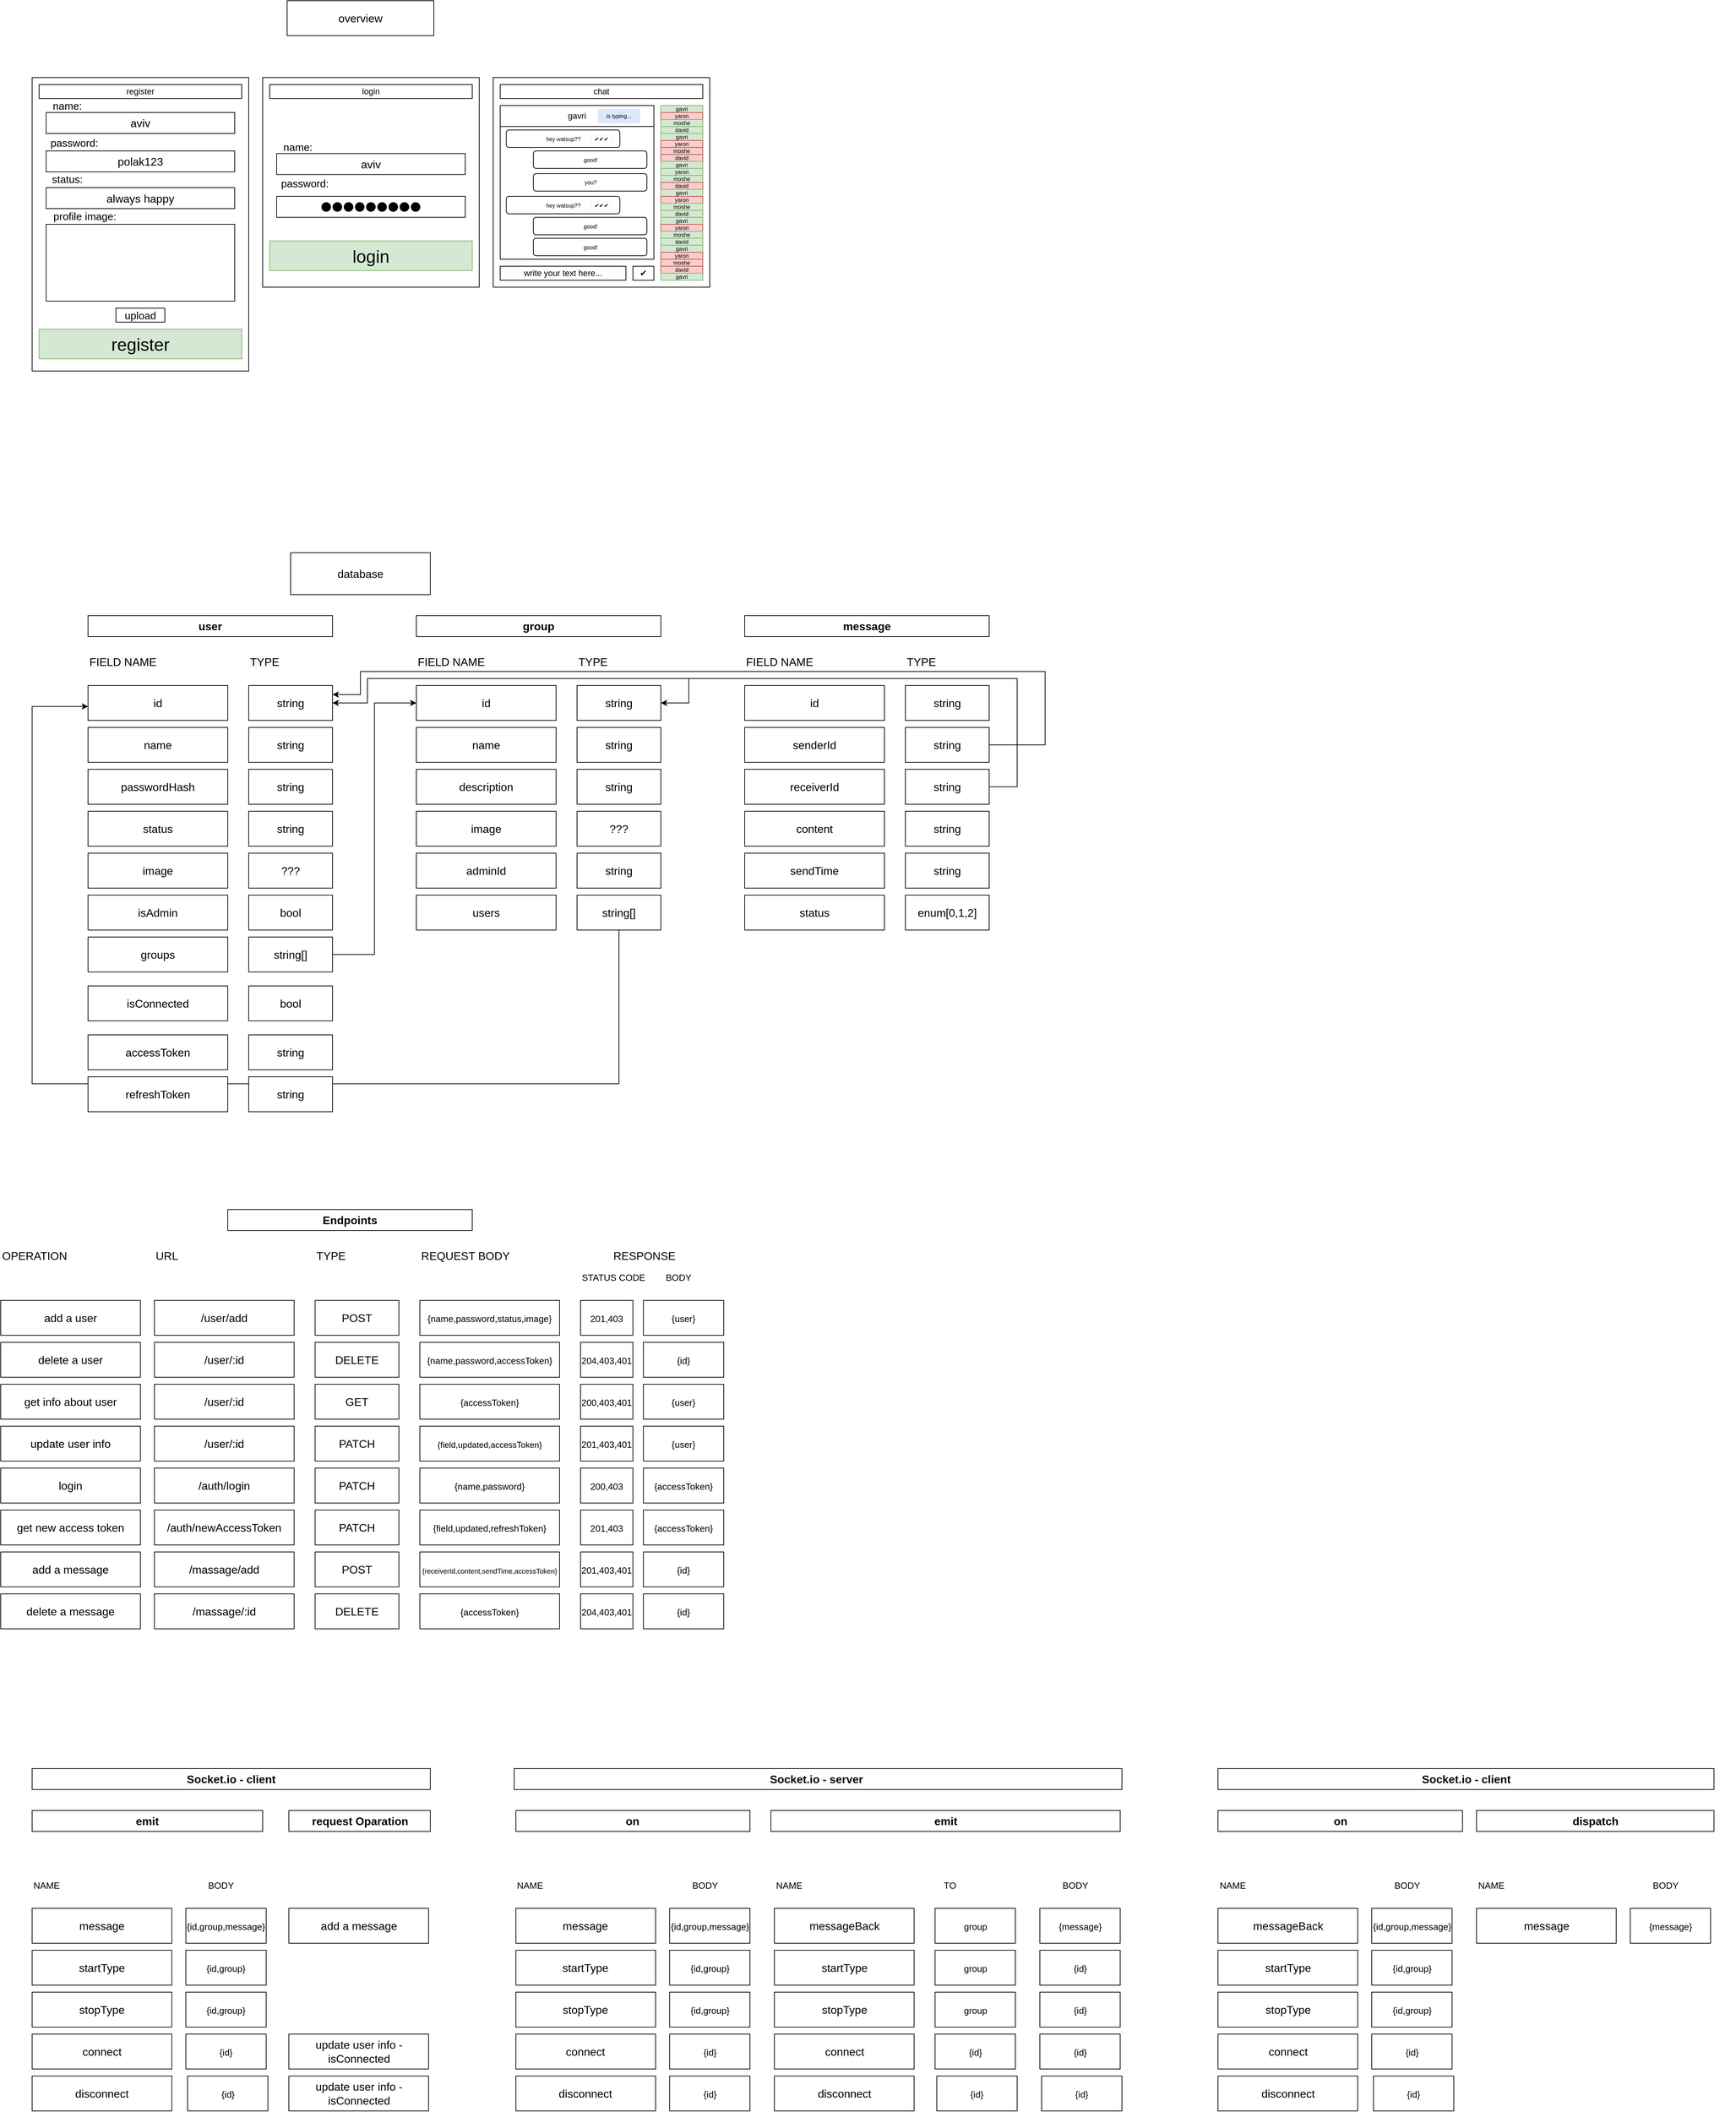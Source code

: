 <mxfile version="15.8.0" type="github">
  <diagram name="Page-1" id="6133507b-19e7-1e82-6fc7-422aa6c4b21f">
    <mxGraphModel dx="2940" dy="1579" grid="1" gridSize="10" guides="1" tooltips="1" connect="1" arrows="1" fold="1" page="1" pageScale="1" pageWidth="1100" pageHeight="850" background="none" math="0" shadow="0">
      <root>
        <mxCell id="0" />
        <mxCell id="1" parent="0" />
        <mxCell id="AFFpdQYeHImqbVrOeC9r-11" value="" style="rounded=0;whiteSpace=wrap;html=1;" vertex="1" parent="1">
          <mxGeometry x="80" y="200" width="310" height="420" as="geometry" />
        </mxCell>
        <mxCell id="AFFpdQYeHImqbVrOeC9r-10" value="register" style="rounded=0;whiteSpace=wrap;html=1;" vertex="1" parent="1">
          <mxGeometry x="90" y="210" width="290" height="20" as="geometry" />
        </mxCell>
        <mxCell id="AFFpdQYeHImqbVrOeC9r-129" value="" style="rounded=0;whiteSpace=wrap;html=1;" vertex="1" parent="1">
          <mxGeometry x="740" y="200" width="310" height="300" as="geometry" />
        </mxCell>
        <mxCell id="AFFpdQYeHImqbVrOeC9r-130" value="chat" style="rounded=0;whiteSpace=wrap;html=1;" vertex="1" parent="1">
          <mxGeometry x="750" y="210" width="290" height="20" as="geometry" />
        </mxCell>
        <mxCell id="AFFpdQYeHImqbVrOeC9r-131" value="" style="rounded=0;whiteSpace=wrap;html=1;" vertex="1" parent="1">
          <mxGeometry x="750" y="240" width="220" height="220" as="geometry" />
        </mxCell>
        <mxCell id="AFFpdQYeHImqbVrOeC9r-132" value="" style="rounded=0;whiteSpace=wrap;html=1;strokeWidth=1;fontSize=8;" vertex="1" parent="1">
          <mxGeometry x="980" y="240" width="60" height="250" as="geometry" />
        </mxCell>
        <mxCell id="AFFpdQYeHImqbVrOeC9r-133" value="write your text here..." style="rounded=0;whiteSpace=wrap;html=1;" vertex="1" parent="1">
          <mxGeometry x="750" y="470" width="180" height="20" as="geometry" />
        </mxCell>
        <mxCell id="AFFpdQYeHImqbVrOeC9r-134" value="✔" style="rounded=0;whiteSpace=wrap;html=1;" vertex="1" parent="1">
          <mxGeometry x="940" y="470" width="30" height="20" as="geometry" />
        </mxCell>
        <mxCell id="AFFpdQYeHImqbVrOeC9r-135" value="gavri" style="rounded=0;whiteSpace=wrap;html=1;" vertex="1" parent="1">
          <mxGeometry x="750" y="240" width="220" height="30" as="geometry" />
        </mxCell>
        <mxCell id="AFFpdQYeHImqbVrOeC9r-136" value="gavri" style="rounded=0;whiteSpace=wrap;html=1;fillColor=#d5e8d4;strokeColor=#82b366;strokeWidth=1;fontSize=8;" vertex="1" parent="1">
          <mxGeometry x="980" y="240" width="60" height="10" as="geometry" />
        </mxCell>
        <mxCell id="AFFpdQYeHImqbVrOeC9r-137" value="&lt;span style=&quot;font-size: 8px;&quot;&gt;yaron&lt;/span&gt;" style="rounded=0;whiteSpace=wrap;html=1;fillColor=#f8cecc;strokeColor=#b85450;strokeWidth=1;fontSize=8;" vertex="1" parent="1">
          <mxGeometry x="980" y="250" width="60" height="10" as="geometry" />
        </mxCell>
        <mxCell id="AFFpdQYeHImqbVrOeC9r-138" value="&lt;span style=&quot;font-size: 8px;&quot;&gt;moshe&lt;/span&gt;" style="rounded=0;whiteSpace=wrap;html=1;fillColor=#d5e8d4;strokeColor=#82b366;strokeWidth=1;fontSize=8;" vertex="1" parent="1">
          <mxGeometry x="980" y="260" width="60" height="10" as="geometry" />
        </mxCell>
        <mxCell id="AFFpdQYeHImqbVrOeC9r-139" value="&lt;span style=&quot;font-size: 8px;&quot;&gt;david&lt;/span&gt;" style="rounded=0;whiteSpace=wrap;html=1;fillColor=#d5e8d4;strokeColor=#82b366;strokeWidth=1;fontSize=8;" vertex="1" parent="1">
          <mxGeometry x="980" y="270" width="60" height="10" as="geometry" />
        </mxCell>
        <mxCell id="AFFpdQYeHImqbVrOeC9r-140" value="gavri" style="rounded=0;whiteSpace=wrap;html=1;fillColor=#d5e8d4;strokeColor=#82b366;strokeWidth=1;fontSize=8;" vertex="1" parent="1">
          <mxGeometry x="980" y="280" width="60" height="10" as="geometry" />
        </mxCell>
        <mxCell id="AFFpdQYeHImqbVrOeC9r-141" value="&lt;span style=&quot;font-size: 8px;&quot;&gt;yaron&lt;/span&gt;" style="rounded=0;whiteSpace=wrap;html=1;fillColor=#f8cecc;strokeColor=#b85450;strokeWidth=1;fontSize=8;" vertex="1" parent="1">
          <mxGeometry x="980" y="290" width="60" height="10" as="geometry" />
        </mxCell>
        <mxCell id="AFFpdQYeHImqbVrOeC9r-142" value="&lt;span style=&quot;font-size: 8px;&quot;&gt;moshe&lt;/span&gt;" style="rounded=0;whiteSpace=wrap;html=1;fillColor=#f8cecc;strokeColor=#b85450;strokeWidth=1;fontSize=8;" vertex="1" parent="1">
          <mxGeometry x="980" y="300" width="60" height="10" as="geometry" />
        </mxCell>
        <mxCell id="AFFpdQYeHImqbVrOeC9r-143" value="&lt;span style=&quot;font-size: 8px;&quot;&gt;david&lt;/span&gt;" style="rounded=0;whiteSpace=wrap;html=1;fillColor=#f8cecc;strokeColor=#b85450;strokeWidth=1;fontSize=8;" vertex="1" parent="1">
          <mxGeometry x="980" y="310" width="60" height="10" as="geometry" />
        </mxCell>
        <mxCell id="AFFpdQYeHImqbVrOeC9r-144" value="gavri" style="rounded=0;whiteSpace=wrap;html=1;fillColor=#d5e8d4;strokeColor=#82b366;strokeWidth=1;fontSize=8;" vertex="1" parent="1">
          <mxGeometry x="980" y="320" width="60" height="10" as="geometry" />
        </mxCell>
        <mxCell id="AFFpdQYeHImqbVrOeC9r-145" value="&lt;span style=&quot;font-size: 8px;&quot;&gt;yaron&lt;/span&gt;" style="rounded=0;whiteSpace=wrap;html=1;fillColor=#d5e8d4;strokeColor=#82b366;strokeWidth=1;fontSize=8;" vertex="1" parent="1">
          <mxGeometry x="980" y="330" width="60" height="10" as="geometry" />
        </mxCell>
        <mxCell id="AFFpdQYeHImqbVrOeC9r-146" value="&lt;span style=&quot;font-size: 8px;&quot;&gt;moshe&lt;/span&gt;" style="rounded=0;whiteSpace=wrap;html=1;fillColor=#d5e8d4;strokeColor=#82b366;strokeWidth=1;fontSize=8;" vertex="1" parent="1">
          <mxGeometry x="980" y="340" width="60" height="10" as="geometry" />
        </mxCell>
        <mxCell id="AFFpdQYeHImqbVrOeC9r-147" value="&lt;span style=&quot;font-size: 8px;&quot;&gt;david&lt;/span&gt;" style="rounded=0;whiteSpace=wrap;html=1;fillColor=#f8cecc;strokeColor=#b85450;strokeWidth=1;fontSize=8;" vertex="1" parent="1">
          <mxGeometry x="980" y="350" width="60" height="10" as="geometry" />
        </mxCell>
        <mxCell id="AFFpdQYeHImqbVrOeC9r-148" value="gavri" style="rounded=0;whiteSpace=wrap;html=1;fillColor=#d5e8d4;strokeColor=#82b366;strokeWidth=1;fontSize=8;" vertex="1" parent="1">
          <mxGeometry x="980" y="360" width="60" height="10" as="geometry" />
        </mxCell>
        <mxCell id="AFFpdQYeHImqbVrOeC9r-149" value="&lt;span style=&quot;font-size: 8px;&quot;&gt;yaron&lt;/span&gt;" style="rounded=0;whiteSpace=wrap;html=1;fillColor=#f8cecc;strokeColor=#b85450;strokeWidth=1;fontSize=8;" vertex="1" parent="1">
          <mxGeometry x="980" y="370" width="60" height="10" as="geometry" />
        </mxCell>
        <mxCell id="AFFpdQYeHImqbVrOeC9r-150" value="&lt;span style=&quot;font-size: 8px;&quot;&gt;moshe&lt;/span&gt;" style="rounded=0;whiteSpace=wrap;html=1;fillColor=#d5e8d4;strokeColor=#82b366;strokeWidth=1;fontSize=8;" vertex="1" parent="1">
          <mxGeometry x="980" y="380" width="60" height="10" as="geometry" />
        </mxCell>
        <mxCell id="AFFpdQYeHImqbVrOeC9r-151" value="&lt;span style=&quot;font-size: 8px;&quot;&gt;david&lt;/span&gt;" style="rounded=0;whiteSpace=wrap;html=1;fillColor=#d5e8d4;strokeColor=#82b366;strokeWidth=1;fontSize=8;" vertex="1" parent="1">
          <mxGeometry x="980" y="390" width="60" height="10" as="geometry" />
        </mxCell>
        <mxCell id="AFFpdQYeHImqbVrOeC9r-152" value="gavri" style="rounded=0;whiteSpace=wrap;html=1;fillColor=#d5e8d4;strokeColor=#82b366;strokeWidth=1;fontSize=8;" vertex="1" parent="1">
          <mxGeometry x="980" y="400" width="60" height="10" as="geometry" />
        </mxCell>
        <mxCell id="AFFpdQYeHImqbVrOeC9r-153" value="&lt;span style=&quot;font-size: 8px;&quot;&gt;yaron&lt;/span&gt;" style="rounded=0;whiteSpace=wrap;html=1;fillColor=#f8cecc;strokeColor=#b85450;strokeWidth=1;fontSize=8;" vertex="1" parent="1">
          <mxGeometry x="980" y="410" width="60" height="10" as="geometry" />
        </mxCell>
        <mxCell id="AFFpdQYeHImqbVrOeC9r-154" value="&lt;span style=&quot;font-size: 8px;&quot;&gt;moshe&lt;/span&gt;" style="rounded=0;whiteSpace=wrap;html=1;fillColor=#d5e8d4;strokeColor=#82b366;strokeWidth=1;fontSize=8;" vertex="1" parent="1">
          <mxGeometry x="980" y="420" width="60" height="10" as="geometry" />
        </mxCell>
        <mxCell id="AFFpdQYeHImqbVrOeC9r-155" value="&lt;span style=&quot;font-size: 8px;&quot;&gt;david&lt;/span&gt;" style="rounded=0;whiteSpace=wrap;html=1;fillColor=#d5e8d4;strokeColor=#82b366;strokeWidth=1;fontSize=8;" vertex="1" parent="1">
          <mxGeometry x="980" y="430" width="60" height="10" as="geometry" />
        </mxCell>
        <mxCell id="AFFpdQYeHImqbVrOeC9r-156" value="gavri" style="rounded=0;whiteSpace=wrap;html=1;fillColor=#d5e8d4;strokeColor=#82b366;strokeWidth=1;fontSize=8;" vertex="1" parent="1">
          <mxGeometry x="980" y="440" width="60" height="10" as="geometry" />
        </mxCell>
        <mxCell id="AFFpdQYeHImqbVrOeC9r-157" value="&lt;span style=&quot;font-size: 8px;&quot;&gt;yaron&lt;/span&gt;" style="rounded=0;whiteSpace=wrap;html=1;fillColor=#f8cecc;strokeColor=#b85450;strokeWidth=1;fontSize=8;" vertex="1" parent="1">
          <mxGeometry x="980" y="450" width="60" height="10" as="geometry" />
        </mxCell>
        <mxCell id="AFFpdQYeHImqbVrOeC9r-158" value="&lt;span style=&quot;font-size: 8px;&quot;&gt;moshe&lt;/span&gt;" style="rounded=0;whiteSpace=wrap;html=1;fillColor=#f8cecc;strokeColor=#b85450;strokeWidth=1;fontSize=8;" vertex="1" parent="1">
          <mxGeometry x="980" y="460" width="60" height="10" as="geometry" />
        </mxCell>
        <mxCell id="AFFpdQYeHImqbVrOeC9r-159" value="&lt;span style=&quot;font-size: 8px;&quot;&gt;david&lt;/span&gt;" style="rounded=0;whiteSpace=wrap;html=1;fillColor=#f8cecc;strokeColor=#b85450;strokeWidth=1;fontSize=8;" vertex="1" parent="1">
          <mxGeometry x="980" y="470" width="60" height="10" as="geometry" />
        </mxCell>
        <mxCell id="AFFpdQYeHImqbVrOeC9r-160" value="gavri" style="rounded=0;whiteSpace=wrap;html=1;fillColor=#d5e8d4;strokeColor=#82b366;strokeWidth=1;fontSize=8;" vertex="1" parent="1">
          <mxGeometry x="980" y="480" width="60" height="10" as="geometry" />
        </mxCell>
        <mxCell id="AFFpdQYeHImqbVrOeC9r-161" value="hey watsup??" style="rounded=1;whiteSpace=wrap;html=1;fontSize=8;strokeWidth=1;" vertex="1" parent="1">
          <mxGeometry x="758.75" y="275" width="162.5" height="25" as="geometry" />
        </mxCell>
        <mxCell id="AFFpdQYeHImqbVrOeC9r-162" value="good!" style="rounded=1;whiteSpace=wrap;html=1;fontSize=8;strokeWidth=1;" vertex="1" parent="1">
          <mxGeometry x="797.5" y="305" width="162.5" height="25" as="geometry" />
        </mxCell>
        <mxCell id="AFFpdQYeHImqbVrOeC9r-163" value="you?" style="rounded=1;whiteSpace=wrap;html=1;fontSize=8;strokeWidth=1;" vertex="1" parent="1">
          <mxGeometry x="797.5" y="337.5" width="162.5" height="25" as="geometry" />
        </mxCell>
        <mxCell id="AFFpdQYeHImqbVrOeC9r-164" value="hey watsup??" style="rounded=1;whiteSpace=wrap;html=1;fontSize=8;strokeWidth=1;" vertex="1" parent="1">
          <mxGeometry x="758.75" y="370" width="162.5" height="25" as="geometry" />
        </mxCell>
        <mxCell id="AFFpdQYeHImqbVrOeC9r-165" value="good!" style="rounded=1;whiteSpace=wrap;html=1;fontSize=8;strokeWidth=1;" vertex="1" parent="1">
          <mxGeometry x="797.5" y="400" width="162.5" height="25" as="geometry" />
        </mxCell>
        <mxCell id="AFFpdQYeHImqbVrOeC9r-166" value="good!" style="rounded=1;whiteSpace=wrap;html=1;fontSize=8;strokeWidth=1;" vertex="1" parent="1">
          <mxGeometry x="797.5" y="430" width="162.5" height="25" as="geometry" />
        </mxCell>
        <mxCell id="AFFpdQYeHImqbVrOeC9r-167" value="is typing..." style="rounded=0;whiteSpace=wrap;html=1;fontSize=8;strokeWidth=0;fillColor=#dae8fc;strokeColor=#6c8ebf;" vertex="1" parent="1">
          <mxGeometry x="890" y="245" width="60" height="20" as="geometry" />
        </mxCell>
        <mxCell id="AFFpdQYeHImqbVrOeC9r-168" value="✔✔✔" style="rounded=0;whiteSpace=wrap;html=1;fontSize=8;strokeWidth=0;" vertex="1" parent="1">
          <mxGeometry x="880" y="282.5" width="30" height="10" as="geometry" />
        </mxCell>
        <mxCell id="AFFpdQYeHImqbVrOeC9r-169" value="✔✔✔" style="rounded=0;whiteSpace=wrap;html=1;fontSize=8;strokeWidth=0;" vertex="1" parent="1">
          <mxGeometry x="880" y="377.5" width="30" height="10" as="geometry" />
        </mxCell>
        <mxCell id="AFFpdQYeHImqbVrOeC9r-170" value="&lt;font style=&quot;font-size: 16px&quot;&gt;polak123&lt;/font&gt;" style="rounded=0;whiteSpace=wrap;html=1;fontSize=8;strokeWidth=1;" vertex="1" parent="1">
          <mxGeometry x="100" y="305" width="270" height="30" as="geometry" />
        </mxCell>
        <mxCell id="AFFpdQYeHImqbVrOeC9r-171" value="&lt;font style=&quot;font-size: 25px&quot;&gt;register&lt;/font&gt;" style="rounded=0;whiteSpace=wrap;html=1;fontSize=8;strokeWidth=1;fillColor=#d5e8d4;strokeColor=#82b366;" vertex="1" parent="1">
          <mxGeometry x="90" y="560" width="290" height="42.5" as="geometry" />
        </mxCell>
        <mxCell id="AFFpdQYeHImqbVrOeC9r-175" value="&lt;font style=&quot;font-size: 16px&quot;&gt;aviv&lt;/font&gt;" style="rounded=0;whiteSpace=wrap;html=1;fontSize=7;strokeWidth=1;" vertex="1" parent="1">
          <mxGeometry x="100" y="250" width="270" height="30" as="geometry" />
        </mxCell>
        <mxCell id="AFFpdQYeHImqbVrOeC9r-176" value="&lt;font style=&quot;font-size: 15px&quot;&gt;name:&lt;/font&gt;" style="text;html=1;resizable=0;autosize=1;align=center;verticalAlign=middle;points=[];fillColor=none;strokeColor=none;rounded=0;fontSize=7;" vertex="1" parent="1">
          <mxGeometry x="100" y="230" width="60" height="20" as="geometry" />
        </mxCell>
        <mxCell id="AFFpdQYeHImqbVrOeC9r-177" value="&lt;font style=&quot;font-size: 15px&quot;&gt;password:&lt;/font&gt;" style="text;html=1;resizable=0;autosize=1;align=center;verticalAlign=middle;points=[];fillColor=none;strokeColor=none;rounded=0;fontSize=7;" vertex="1" parent="1">
          <mxGeometry x="100" y="282.5" width="80" height="20" as="geometry" />
        </mxCell>
        <mxCell id="AFFpdQYeHImqbVrOeC9r-180" value="&lt;font style=&quot;font-size: 16px&quot;&gt;always happy&lt;/font&gt;" style="rounded=0;whiteSpace=wrap;html=1;fontSize=8;strokeWidth=1;" vertex="1" parent="1">
          <mxGeometry x="100" y="357.5" width="270" height="30" as="geometry" />
        </mxCell>
        <mxCell id="AFFpdQYeHImqbVrOeC9r-181" value="&lt;font style=&quot;font-size: 15px&quot;&gt;status:&lt;/font&gt;" style="text;html=1;resizable=0;autosize=1;align=center;verticalAlign=middle;points=[];fillColor=none;strokeColor=none;rounded=0;fontSize=7;" vertex="1" parent="1">
          <mxGeometry x="100" y="335" width="60" height="20" as="geometry" />
        </mxCell>
        <mxCell id="AFFpdQYeHImqbVrOeC9r-182" value="" style="rounded=0;whiteSpace=wrap;html=1;fontSize=15;strokeWidth=1;" vertex="1" parent="1">
          <mxGeometry x="100" y="410" width="270" height="110" as="geometry" />
        </mxCell>
        <mxCell id="AFFpdQYeHImqbVrOeC9r-183" value="upload" style="rounded=0;whiteSpace=wrap;html=1;fontSize=15;strokeWidth=1;" vertex="1" parent="1">
          <mxGeometry x="200" y="530" width="70" height="20" as="geometry" />
        </mxCell>
        <mxCell id="AFFpdQYeHImqbVrOeC9r-184" value="&lt;font style=&quot;font-size: 15px&quot;&gt;profile image:&lt;/font&gt;" style="text;html=1;resizable=0;autosize=1;align=center;verticalAlign=middle;points=[];fillColor=none;strokeColor=none;rounded=0;fontSize=7;" vertex="1" parent="1">
          <mxGeometry x="100" y="387.5" width="110" height="20" as="geometry" />
        </mxCell>
        <mxCell id="AFFpdQYeHImqbVrOeC9r-185" value="" style="rounded=0;whiteSpace=wrap;html=1;" vertex="1" parent="1">
          <mxGeometry x="410" y="200" width="310" height="300" as="geometry" />
        </mxCell>
        <mxCell id="AFFpdQYeHImqbVrOeC9r-186" value="login" style="rounded=0;whiteSpace=wrap;html=1;" vertex="1" parent="1">
          <mxGeometry x="420" y="210" width="290" height="20" as="geometry" />
        </mxCell>
        <mxCell id="AFFpdQYeHImqbVrOeC9r-187" value="&lt;span style=&quot;font-size: 16px&quot;&gt;⚫⚫⚫⚫⚫⚫&lt;/span&gt;&lt;span style=&quot;font-size: 16px&quot;&gt;⚫⚫⚫&lt;/span&gt;" style="rounded=0;whiteSpace=wrap;html=1;fontSize=8;strokeWidth=1;" vertex="1" parent="1">
          <mxGeometry x="430" y="370" width="270" height="30" as="geometry" />
        </mxCell>
        <mxCell id="AFFpdQYeHImqbVrOeC9r-188" value="&lt;font style=&quot;font-size: 25px&quot;&gt;login&lt;/font&gt;" style="rounded=0;whiteSpace=wrap;html=1;fontSize=8;strokeWidth=1;fillColor=#d5e8d4;strokeColor=#82b366;" vertex="1" parent="1">
          <mxGeometry x="420" y="433.75" width="290" height="42.5" as="geometry" />
        </mxCell>
        <mxCell id="AFFpdQYeHImqbVrOeC9r-189" value="&lt;font style=&quot;font-size: 16px&quot;&gt;aviv&lt;/font&gt;" style="rounded=0;whiteSpace=wrap;html=1;fontSize=7;strokeWidth=1;" vertex="1" parent="1">
          <mxGeometry x="430" y="308.75" width="270" height="30" as="geometry" />
        </mxCell>
        <mxCell id="AFFpdQYeHImqbVrOeC9r-190" value="&lt;font style=&quot;font-size: 15px&quot;&gt;name:&lt;/font&gt;" style="text;html=1;resizable=0;autosize=1;align=center;verticalAlign=middle;points=[];fillColor=none;strokeColor=none;rounded=0;fontSize=7;" vertex="1" parent="1">
          <mxGeometry x="430" y="288.75" width="60" height="20" as="geometry" />
        </mxCell>
        <mxCell id="AFFpdQYeHImqbVrOeC9r-191" value="&lt;font style=&quot;font-size: 15px&quot;&gt;password:&lt;/font&gt;" style="text;html=1;resizable=0;autosize=1;align=center;verticalAlign=middle;points=[];fillColor=none;strokeColor=none;rounded=0;fontSize=7;" vertex="1" parent="1">
          <mxGeometry x="430" y="341.25" width="80" height="20" as="geometry" />
        </mxCell>
        <mxCell id="AFFpdQYeHImqbVrOeC9r-197" value="overview" style="whiteSpace=wrap;html=1;fontSize=16;strokeWidth=1;" vertex="1" parent="1">
          <mxGeometry x="445" y="90" width="210" height="50" as="geometry" />
        </mxCell>
        <mxCell id="AFFpdQYeHImqbVrOeC9r-198" value="database" style="rounded=0;whiteSpace=wrap;html=1;fontSize=16;strokeWidth=1;" vertex="1" parent="1">
          <mxGeometry x="450" y="880" width="200" height="60" as="geometry" />
        </mxCell>
        <mxCell id="AFFpdQYeHImqbVrOeC9r-199" value="&lt;b&gt;user&lt;/b&gt;" style="rounded=0;whiteSpace=wrap;html=1;fontSize=16;strokeWidth=1;" vertex="1" parent="1">
          <mxGeometry x="160" y="970" width="350" height="30" as="geometry" />
        </mxCell>
        <mxCell id="AFFpdQYeHImqbVrOeC9r-200" value="name" style="rounded=0;whiteSpace=wrap;html=1;fontSize=16;strokeWidth=1;" vertex="1" parent="1">
          <mxGeometry x="160" y="1130" width="200" height="50" as="geometry" />
        </mxCell>
        <mxCell id="AFFpdQYeHImqbVrOeC9r-201" value="string" style="rounded=0;whiteSpace=wrap;html=1;fontSize=16;strokeWidth=1;" vertex="1" parent="1">
          <mxGeometry x="390" y="1130" width="120" height="50" as="geometry" />
        </mxCell>
        <mxCell id="AFFpdQYeHImqbVrOeC9r-202" value="passwordHash" style="rounded=0;whiteSpace=wrap;html=1;fontSize=16;strokeWidth=1;" vertex="1" parent="1">
          <mxGeometry x="160" y="1190" width="200" height="50" as="geometry" />
        </mxCell>
        <mxCell id="AFFpdQYeHImqbVrOeC9r-203" value="string" style="rounded=0;whiteSpace=wrap;html=1;fontSize=16;strokeWidth=1;" vertex="1" parent="1">
          <mxGeometry x="390" y="1190" width="120" height="50" as="geometry" />
        </mxCell>
        <mxCell id="AFFpdQYeHImqbVrOeC9r-204" value="status" style="rounded=0;whiteSpace=wrap;html=1;fontSize=16;strokeWidth=1;" vertex="1" parent="1">
          <mxGeometry x="160" y="1250" width="200" height="50" as="geometry" />
        </mxCell>
        <mxCell id="AFFpdQYeHImqbVrOeC9r-205" value="string" style="rounded=0;whiteSpace=wrap;html=1;fontSize=16;strokeWidth=1;" vertex="1" parent="1">
          <mxGeometry x="390" y="1250" width="120" height="50" as="geometry" />
        </mxCell>
        <mxCell id="AFFpdQYeHImqbVrOeC9r-206" value="image" style="rounded=0;whiteSpace=wrap;html=1;fontSize=16;strokeWidth=1;" vertex="1" parent="1">
          <mxGeometry x="160" y="1310" width="200" height="50" as="geometry" />
        </mxCell>
        <mxCell id="AFFpdQYeHImqbVrOeC9r-207" value="???" style="rounded=0;whiteSpace=wrap;html=1;fontSize=16;strokeWidth=1;" vertex="1" parent="1">
          <mxGeometry x="390" y="1310" width="120" height="50" as="geometry" />
        </mxCell>
        <mxCell id="AFFpdQYeHImqbVrOeC9r-208" value="isAdmin" style="rounded=0;whiteSpace=wrap;html=1;fontSize=16;strokeWidth=1;" vertex="1" parent="1">
          <mxGeometry x="160" y="1370" width="200" height="50" as="geometry" />
        </mxCell>
        <mxCell id="AFFpdQYeHImqbVrOeC9r-209" value="bool" style="rounded=0;whiteSpace=wrap;html=1;fontSize=16;strokeWidth=1;" vertex="1" parent="1">
          <mxGeometry x="390" y="1370" width="120" height="50" as="geometry" />
        </mxCell>
        <mxCell id="AFFpdQYeHImqbVrOeC9r-210" value="id" style="rounded=0;whiteSpace=wrap;html=1;fontSize=16;strokeWidth=1;" vertex="1" parent="1">
          <mxGeometry x="160" y="1070" width="200" height="50" as="geometry" />
        </mxCell>
        <mxCell id="AFFpdQYeHImqbVrOeC9r-211" value="string" style="rounded=0;whiteSpace=wrap;html=1;fontSize=16;strokeWidth=1;" vertex="1" parent="1">
          <mxGeometry x="390" y="1070" width="120" height="50" as="geometry" />
        </mxCell>
        <mxCell id="AFFpdQYeHImqbVrOeC9r-215" value="&lt;span style=&quot;color: rgb(0, 0, 0); font-family: helvetica; font-size: 16px; font-style: normal; font-weight: 400; letter-spacing: normal; text-align: center; text-indent: 0px; text-transform: none; word-spacing: 0px; background-color: rgb(248, 249, 250); display: inline; float: none;&quot;&gt;FIELD NAME&lt;/span&gt;" style="text;whiteSpace=wrap;html=1;fontSize=16;" vertex="1" parent="1">
          <mxGeometry x="160" y="1020" width="120" height="30" as="geometry" />
        </mxCell>
        <mxCell id="AFFpdQYeHImqbVrOeC9r-216" value="&lt;span style=&quot;color: rgb(0 , 0 , 0) ; font-family: &amp;#34;helvetica&amp;#34; ; font-size: 16px ; font-style: normal ; font-weight: 400 ; letter-spacing: normal ; text-align: center ; text-indent: 0px ; text-transform: none ; word-spacing: 0px ; background-color: rgb(248 , 249 , 250) ; display: inline ; float: none&quot;&gt;TYPE&lt;/span&gt;" style="text;whiteSpace=wrap;html=1;fontSize=16;" vertex="1" parent="1">
          <mxGeometry x="390" y="1020" width="120" height="30" as="geometry" />
        </mxCell>
        <mxCell id="AFFpdQYeHImqbVrOeC9r-218" value="groups" style="rounded=0;whiteSpace=wrap;html=1;fontSize=16;strokeWidth=1;" vertex="1" parent="1">
          <mxGeometry x="160" y="1430" width="200" height="50" as="geometry" />
        </mxCell>
        <mxCell id="AFFpdQYeHImqbVrOeC9r-237" style="edgeStyle=orthogonalEdgeStyle;rounded=0;orthogonalLoop=1;jettySize=auto;html=1;exitX=1;exitY=0.5;exitDx=0;exitDy=0;entryX=0;entryY=0.5;entryDx=0;entryDy=0;fontSize=16;" edge="1" parent="1" source="AFFpdQYeHImqbVrOeC9r-219" target="AFFpdQYeHImqbVrOeC9r-231">
          <mxGeometry relative="1" as="geometry" />
        </mxCell>
        <mxCell id="AFFpdQYeHImqbVrOeC9r-219" value="string[]" style="rounded=0;whiteSpace=wrap;html=1;fontSize=16;strokeWidth=1;" vertex="1" parent="1">
          <mxGeometry x="390" y="1430" width="120" height="50" as="geometry" />
        </mxCell>
        <mxCell id="AFFpdQYeHImqbVrOeC9r-220" value="&lt;b&gt;group&lt;/b&gt;" style="rounded=0;whiteSpace=wrap;html=1;fontSize=16;strokeWidth=1;" vertex="1" parent="1">
          <mxGeometry x="630" y="970" width="350" height="30" as="geometry" />
        </mxCell>
        <mxCell id="AFFpdQYeHImqbVrOeC9r-221" value="name" style="rounded=0;whiteSpace=wrap;html=1;fontSize=16;strokeWidth=1;" vertex="1" parent="1">
          <mxGeometry x="630" y="1130" width="200" height="50" as="geometry" />
        </mxCell>
        <mxCell id="AFFpdQYeHImqbVrOeC9r-222" value="string" style="rounded=0;whiteSpace=wrap;html=1;fontSize=16;strokeWidth=1;" vertex="1" parent="1">
          <mxGeometry x="860" y="1130" width="120" height="50" as="geometry" />
        </mxCell>
        <mxCell id="AFFpdQYeHImqbVrOeC9r-225" value="description" style="rounded=0;whiteSpace=wrap;html=1;fontSize=16;strokeWidth=1;" vertex="1" parent="1">
          <mxGeometry x="630" y="1190" width="200" height="50" as="geometry" />
        </mxCell>
        <mxCell id="AFFpdQYeHImqbVrOeC9r-226" value="string" style="rounded=0;whiteSpace=wrap;html=1;fontSize=16;strokeWidth=1;" vertex="1" parent="1">
          <mxGeometry x="860" y="1190" width="120" height="50" as="geometry" />
        </mxCell>
        <mxCell id="AFFpdQYeHImqbVrOeC9r-227" value="image" style="rounded=0;whiteSpace=wrap;html=1;fontSize=16;strokeWidth=1;" vertex="1" parent="1">
          <mxGeometry x="630" y="1250" width="200" height="50" as="geometry" />
        </mxCell>
        <mxCell id="AFFpdQYeHImqbVrOeC9r-228" value="???" style="rounded=0;whiteSpace=wrap;html=1;fontSize=16;strokeWidth=1;" vertex="1" parent="1">
          <mxGeometry x="860" y="1250" width="120" height="50" as="geometry" />
        </mxCell>
        <mxCell id="AFFpdQYeHImqbVrOeC9r-229" value="adminId" style="rounded=0;whiteSpace=wrap;html=1;fontSize=16;strokeWidth=1;" vertex="1" parent="1">
          <mxGeometry x="630" y="1310" width="200" height="50" as="geometry" />
        </mxCell>
        <mxCell id="AFFpdQYeHImqbVrOeC9r-230" value="string" style="rounded=0;whiteSpace=wrap;html=1;fontSize=16;strokeWidth=1;" vertex="1" parent="1">
          <mxGeometry x="860" y="1310" width="120" height="50" as="geometry" />
        </mxCell>
        <mxCell id="AFFpdQYeHImqbVrOeC9r-231" value="id" style="rounded=0;whiteSpace=wrap;html=1;fontSize=16;strokeWidth=1;" vertex="1" parent="1">
          <mxGeometry x="630" y="1070" width="200" height="50" as="geometry" />
        </mxCell>
        <mxCell id="AFFpdQYeHImqbVrOeC9r-232" value="string" style="rounded=0;whiteSpace=wrap;html=1;fontSize=16;strokeWidth=1;" vertex="1" parent="1">
          <mxGeometry x="860" y="1070" width="120" height="50" as="geometry" />
        </mxCell>
        <mxCell id="AFFpdQYeHImqbVrOeC9r-233" value="&lt;span style=&quot;color: rgb(0, 0, 0); font-family: helvetica; font-size: 16px; font-style: normal; font-weight: 400; letter-spacing: normal; text-align: center; text-indent: 0px; text-transform: none; word-spacing: 0px; background-color: rgb(248, 249, 250); display: inline; float: none;&quot;&gt;FIELD NAME&lt;/span&gt;" style="text;whiteSpace=wrap;html=1;fontSize=16;" vertex="1" parent="1">
          <mxGeometry x="630" y="1020" width="120" height="30" as="geometry" />
        </mxCell>
        <mxCell id="AFFpdQYeHImqbVrOeC9r-234" value="&lt;span style=&quot;color: rgb(0 , 0 , 0) ; font-family: &amp;#34;helvetica&amp;#34; ; font-size: 16px ; font-style: normal ; font-weight: 400 ; letter-spacing: normal ; text-align: center ; text-indent: 0px ; text-transform: none ; word-spacing: 0px ; background-color: rgb(248 , 249 , 250) ; display: inline ; float: none&quot;&gt;TYPE&lt;/span&gt;" style="text;whiteSpace=wrap;html=1;fontSize=16;" vertex="1" parent="1">
          <mxGeometry x="860" y="1020" width="120" height="30" as="geometry" />
        </mxCell>
        <mxCell id="AFFpdQYeHImqbVrOeC9r-235" value="users" style="rounded=0;whiteSpace=wrap;html=1;fontSize=16;strokeWidth=1;" vertex="1" parent="1">
          <mxGeometry x="630" y="1370" width="200" height="50" as="geometry" />
        </mxCell>
        <mxCell id="AFFpdQYeHImqbVrOeC9r-238" style="edgeStyle=orthogonalEdgeStyle;rounded=0;orthogonalLoop=1;jettySize=auto;html=1;exitX=0.5;exitY=1;exitDx=0;exitDy=0;fontSize=16;" edge="1" parent="1" source="AFFpdQYeHImqbVrOeC9r-236">
          <mxGeometry relative="1" as="geometry">
            <mxPoint x="160" y="1100" as="targetPoint" />
            <Array as="points">
              <mxPoint x="920" y="1640" />
              <mxPoint x="80" y="1640" />
              <mxPoint x="80" y="1100" />
            </Array>
          </mxGeometry>
        </mxCell>
        <mxCell id="AFFpdQYeHImqbVrOeC9r-236" value="string[]" style="rounded=0;whiteSpace=wrap;html=1;fontSize=16;strokeWidth=1;" vertex="1" parent="1">
          <mxGeometry x="860" y="1370" width="120" height="50" as="geometry" />
        </mxCell>
        <mxCell id="AFFpdQYeHImqbVrOeC9r-241" value="&lt;b&gt;Endpoints&lt;/b&gt;" style="rounded=0;whiteSpace=wrap;html=1;fontSize=16;strokeWidth=1;" vertex="1" parent="1">
          <mxGeometry x="360" y="1820" width="350" height="30" as="geometry" />
        </mxCell>
        <mxCell id="AFFpdQYeHImqbVrOeC9r-242" value="/user/:id" style="rounded=0;whiteSpace=wrap;html=1;fontSize=16;strokeWidth=1;" vertex="1" parent="1">
          <mxGeometry x="255.06" y="2010" width="200" height="50" as="geometry" />
        </mxCell>
        <mxCell id="AFFpdQYeHImqbVrOeC9r-243" value="DELETE" style="rounded=0;whiteSpace=wrap;html=1;fontSize=16;strokeWidth=1;" vertex="1" parent="1">
          <mxGeometry x="485.06" y="2010" width="120" height="50" as="geometry" />
        </mxCell>
        <mxCell id="AFFpdQYeHImqbVrOeC9r-244" value="/user/:id" style="rounded=0;whiteSpace=wrap;html=1;fontSize=16;strokeWidth=1;" vertex="1" parent="1">
          <mxGeometry x="255.06" y="2070" width="200" height="50" as="geometry" />
        </mxCell>
        <mxCell id="AFFpdQYeHImqbVrOeC9r-245" value="GET" style="rounded=0;whiteSpace=wrap;html=1;fontSize=16;strokeWidth=1;" vertex="1" parent="1">
          <mxGeometry x="485.06" y="2070" width="120" height="50" as="geometry" />
        </mxCell>
        <mxCell id="AFFpdQYeHImqbVrOeC9r-246" value="/user/:id" style="rounded=0;whiteSpace=wrap;html=1;fontSize=16;strokeWidth=1;" vertex="1" parent="1">
          <mxGeometry x="255.06" y="2130" width="200" height="50" as="geometry" />
        </mxCell>
        <mxCell id="AFFpdQYeHImqbVrOeC9r-247" value="PATCH" style="rounded=0;whiteSpace=wrap;html=1;fontSize=16;strokeWidth=1;" vertex="1" parent="1">
          <mxGeometry x="485.06" y="2130" width="120" height="50" as="geometry" />
        </mxCell>
        <mxCell id="AFFpdQYeHImqbVrOeC9r-252" value="/user/add" style="rounded=0;whiteSpace=wrap;html=1;fontSize=16;strokeWidth=1;" vertex="1" parent="1">
          <mxGeometry x="255.06" y="1950" width="200" height="50" as="geometry" />
        </mxCell>
        <mxCell id="AFFpdQYeHImqbVrOeC9r-253" value="POST" style="rounded=0;whiteSpace=wrap;html=1;fontSize=16;strokeWidth=1;" vertex="1" parent="1">
          <mxGeometry x="485.06" y="1950" width="120" height="50" as="geometry" />
        </mxCell>
        <mxCell id="AFFpdQYeHImqbVrOeC9r-254" value="&lt;div style=&quot;text-align: center&quot;&gt;&lt;span&gt;&lt;font face=&quot;helvetica&quot;&gt;URL&lt;/font&gt;&lt;/span&gt;&lt;/div&gt;" style="text;whiteSpace=wrap;html=1;fontSize=16;" vertex="1" parent="1">
          <mxGeometry x="255.06" y="1870" width="120" height="30" as="geometry" />
        </mxCell>
        <mxCell id="AFFpdQYeHImqbVrOeC9r-255" value="&lt;span style=&quot;color: rgb(0 , 0 , 0) ; font-family: &amp;#34;helvetica&amp;#34; ; font-size: 16px ; font-style: normal ; font-weight: 400 ; letter-spacing: normal ; text-align: center ; text-indent: 0px ; text-transform: none ; word-spacing: 0px ; background-color: rgb(248 , 249 , 250) ; display: inline ; float: none&quot;&gt;TYPE&lt;/span&gt;" style="text;whiteSpace=wrap;html=1;fontSize=16;" vertex="1" parent="1">
          <mxGeometry x="485.06" y="1870" width="120" height="30" as="geometry" />
        </mxCell>
        <mxCell id="AFFpdQYeHImqbVrOeC9r-275" value="&lt;font style=&quot;font-size: 13px&quot;&gt;{name,password,accessToken}&lt;/font&gt;" style="rounded=0;whiteSpace=wrap;html=1;fontSize=16;strokeWidth=1;" vertex="1" parent="1">
          <mxGeometry x="635" y="2010" width="200" height="50" as="geometry" />
        </mxCell>
        <mxCell id="AFFpdQYeHImqbVrOeC9r-277" value="&lt;font style=&quot;font-size: 13px&quot;&gt;{accessToken}&lt;/font&gt;" style="rounded=0;whiteSpace=wrap;html=1;fontSize=16;strokeWidth=1;" vertex="1" parent="1">
          <mxGeometry x="635" y="2070" width="200" height="50" as="geometry" />
        </mxCell>
        <mxCell id="AFFpdQYeHImqbVrOeC9r-279" value="&lt;font style=&quot;font-size: 12px&quot;&gt;{field,updated,accessToken}&lt;br&gt;&lt;/font&gt;" style="rounded=0;whiteSpace=wrap;html=1;fontSize=16;strokeWidth=1;" vertex="1" parent="1">
          <mxGeometry x="635" y="2130" width="200" height="50" as="geometry" />
        </mxCell>
        <mxCell id="AFFpdQYeHImqbVrOeC9r-281" value="&lt;font style=&quot;font-size: 13px&quot;&gt;{name,password,status,image}&lt;/font&gt;" style="rounded=0;whiteSpace=wrap;html=1;fontSize=16;strokeWidth=1;" vertex="1" parent="1">
          <mxGeometry x="635" y="1950" width="200" height="50" as="geometry" />
        </mxCell>
        <mxCell id="AFFpdQYeHImqbVrOeC9r-283" value="&lt;div style=&quot;text-align: center&quot;&gt;&lt;span style=&quot;font-family: &amp;#34;helvetica&amp;#34;&quot;&gt;REQUEST BODY&lt;/span&gt;&lt;br&gt;&lt;/div&gt;" style="text;whiteSpace=wrap;html=1;fontSize=16;" vertex="1" parent="1">
          <mxGeometry x="635" y="1870" width="135" height="30" as="geometry" />
        </mxCell>
        <mxCell id="AFFpdQYeHImqbVrOeC9r-285" value="delete a user" style="rounded=0;whiteSpace=wrap;html=1;fontSize=16;strokeWidth=1;" vertex="1" parent="1">
          <mxGeometry x="35" y="2010" width="200" height="50" as="geometry" />
        </mxCell>
        <mxCell id="AFFpdQYeHImqbVrOeC9r-287" value="update user info" style="rounded=0;whiteSpace=wrap;html=1;fontSize=16;strokeWidth=1;" vertex="1" parent="1">
          <mxGeometry x="35" y="2130" width="200" height="50" as="geometry" />
        </mxCell>
        <mxCell id="AFFpdQYeHImqbVrOeC9r-288" value="add a user" style="rounded=0;whiteSpace=wrap;html=1;fontSize=16;strokeWidth=1;" vertex="1" parent="1">
          <mxGeometry x="35" y="1950" width="200" height="50" as="geometry" />
        </mxCell>
        <mxCell id="AFFpdQYeHImqbVrOeC9r-289" value="&lt;div style=&quot;text-align: center&quot;&gt;&lt;font face=&quot;helvetica&quot;&gt;OPERATION&lt;/font&gt;&lt;/div&gt;" style="text;whiteSpace=wrap;html=1;fontSize=16;" vertex="1" parent="1">
          <mxGeometry x="35" y="1870" width="120" height="30" as="geometry" />
        </mxCell>
        <mxCell id="AFFpdQYeHImqbVrOeC9r-290" value="accessToken" style="rounded=0;whiteSpace=wrap;html=1;fontSize=16;strokeWidth=1;" vertex="1" parent="1">
          <mxGeometry x="160" y="1570" width="200" height="50" as="geometry" />
        </mxCell>
        <mxCell id="AFFpdQYeHImqbVrOeC9r-291" value="string" style="rounded=0;whiteSpace=wrap;html=1;fontSize=16;strokeWidth=1;" vertex="1" parent="1">
          <mxGeometry x="390" y="1570" width="120" height="50" as="geometry" />
        </mxCell>
        <mxCell id="AFFpdQYeHImqbVrOeC9r-292" value="refreshToken" style="rounded=0;whiteSpace=wrap;html=1;fontSize=16;strokeWidth=1;" vertex="1" parent="1">
          <mxGeometry x="160" y="1630" width="200" height="50" as="geometry" />
        </mxCell>
        <mxCell id="AFFpdQYeHImqbVrOeC9r-293" value="string" style="rounded=0;whiteSpace=wrap;html=1;fontSize=16;strokeWidth=1;" vertex="1" parent="1">
          <mxGeometry x="390" y="1630" width="120" height="50" as="geometry" />
        </mxCell>
        <mxCell id="AFFpdQYeHImqbVrOeC9r-294" value="/auth/login" style="rounded=0;whiteSpace=wrap;html=1;fontSize=16;strokeWidth=1;" vertex="1" parent="1">
          <mxGeometry x="255.06" y="2190" width="200" height="50" as="geometry" />
        </mxCell>
        <mxCell id="AFFpdQYeHImqbVrOeC9r-295" value="PATCH" style="rounded=0;whiteSpace=wrap;html=1;fontSize=16;strokeWidth=1;" vertex="1" parent="1">
          <mxGeometry x="485.06" y="2190" width="120" height="50" as="geometry" />
        </mxCell>
        <mxCell id="AFFpdQYeHImqbVrOeC9r-296" value="&lt;font style=&quot;font-size: 13px&quot;&gt;{name,password}&lt;/font&gt;" style="rounded=0;whiteSpace=wrap;html=1;fontSize=16;strokeWidth=1;" vertex="1" parent="1">
          <mxGeometry x="635" y="2190" width="200" height="50" as="geometry" />
        </mxCell>
        <mxCell id="AFFpdQYeHImqbVrOeC9r-297" value="login" style="rounded=0;whiteSpace=wrap;html=1;fontSize=16;strokeWidth=1;" vertex="1" parent="1">
          <mxGeometry x="35" y="2190" width="200" height="50" as="geometry" />
        </mxCell>
        <mxCell id="AFFpdQYeHImqbVrOeC9r-301" value="&lt;font style=&quot;font-size: 13px&quot;&gt;201,403&lt;/font&gt;" style="rounded=0;whiteSpace=wrap;html=1;fontSize=16;strokeWidth=1;" vertex="1" parent="1">
          <mxGeometry x="865" y="1950" width="75" height="50" as="geometry" />
        </mxCell>
        <mxCell id="AFFpdQYeHImqbVrOeC9r-303" value="&lt;div style=&quot;text-align: center&quot;&gt;&lt;font face=&quot;helvetica&quot;&gt;RESPONSE&lt;/font&gt;&lt;/div&gt;" style="text;whiteSpace=wrap;html=1;fontSize=16;" vertex="1" parent="1">
          <mxGeometry x="910" y="1870" width="120" height="30" as="geometry" />
        </mxCell>
        <mxCell id="AFFpdQYeHImqbVrOeC9r-304" value="&lt;div style=&quot;text-align: center&quot;&gt;&lt;font face=&quot;helvetica&quot; style=&quot;font-size: 13px&quot;&gt;STATUS CODE&lt;/font&gt;&lt;/div&gt;" style="text;whiteSpace=wrap;html=1;fontSize=16;" vertex="1" parent="1">
          <mxGeometry x="865" y="1900" width="120" height="30" as="geometry" />
        </mxCell>
        <mxCell id="AFFpdQYeHImqbVrOeC9r-305" value="&lt;div style=&quot;text-align: center&quot;&gt;&lt;font face=&quot;helvetica&quot; style=&quot;font-size: 13px&quot;&gt;BODY&lt;/font&gt;&lt;/div&gt;" style="text;whiteSpace=wrap;html=1;fontSize=16;" vertex="1" parent="1">
          <mxGeometry x="985" y="1900" width="120" height="30" as="geometry" />
        </mxCell>
        <mxCell id="AFFpdQYeHImqbVrOeC9r-306" value="&lt;span style=&quot;font-size: 13px&quot;&gt;{user}&lt;/span&gt;" style="rounded=0;whiteSpace=wrap;html=1;fontSize=16;strokeWidth=1;" vertex="1" parent="1">
          <mxGeometry x="955" y="1950" width="115" height="50" as="geometry" />
        </mxCell>
        <mxCell id="AFFpdQYeHImqbVrOeC9r-307" value="&lt;font style=&quot;font-size: 13px&quot;&gt;204,403,401&lt;/font&gt;" style="rounded=0;whiteSpace=wrap;html=1;fontSize=16;strokeWidth=1;" vertex="1" parent="1">
          <mxGeometry x="865" y="2010" width="75" height="50" as="geometry" />
        </mxCell>
        <mxCell id="AFFpdQYeHImqbVrOeC9r-308" value="&lt;span style=&quot;font-size: 13px&quot;&gt;{id}&lt;/span&gt;" style="rounded=0;whiteSpace=wrap;html=1;fontSize=16;strokeWidth=1;" vertex="1" parent="1">
          <mxGeometry x="955" y="2010" width="115" height="50" as="geometry" />
        </mxCell>
        <mxCell id="AFFpdQYeHImqbVrOeC9r-309" value="&lt;font style=&quot;font-size: 13px&quot;&gt;200,403,401&lt;/font&gt;" style="rounded=0;whiteSpace=wrap;html=1;fontSize=16;strokeWidth=1;" vertex="1" parent="1">
          <mxGeometry x="865" y="2070" width="75" height="50" as="geometry" />
        </mxCell>
        <mxCell id="AFFpdQYeHImqbVrOeC9r-310" value="&lt;span style=&quot;font-size: 13px&quot;&gt;{user}&lt;/span&gt;" style="rounded=0;whiteSpace=wrap;html=1;fontSize=16;strokeWidth=1;" vertex="1" parent="1">
          <mxGeometry x="955" y="2070" width="115" height="50" as="geometry" />
        </mxCell>
        <mxCell id="AFFpdQYeHImqbVrOeC9r-311" value="&lt;font style=&quot;font-size: 13px&quot;&gt;201,403,401&lt;/font&gt;" style="rounded=0;whiteSpace=wrap;html=1;fontSize=16;strokeWidth=1;" vertex="1" parent="1">
          <mxGeometry x="865" y="2130" width="75" height="50" as="geometry" />
        </mxCell>
        <mxCell id="AFFpdQYeHImqbVrOeC9r-312" value="&lt;span style=&quot;font-size: 13px&quot;&gt;{user}&lt;/span&gt;" style="rounded=0;whiteSpace=wrap;html=1;fontSize=16;strokeWidth=1;" vertex="1" parent="1">
          <mxGeometry x="955" y="2130" width="115" height="50" as="geometry" />
        </mxCell>
        <mxCell id="AFFpdQYeHImqbVrOeC9r-313" value="&lt;font style=&quot;font-size: 13px&quot;&gt;200,403&lt;/font&gt;" style="rounded=0;whiteSpace=wrap;html=1;fontSize=16;strokeWidth=1;" vertex="1" parent="1">
          <mxGeometry x="865" y="2190" width="75" height="50" as="geometry" />
        </mxCell>
        <mxCell id="AFFpdQYeHImqbVrOeC9r-314" value="&lt;span style=&quot;font-size: 13px&quot;&gt;{accessToken}&lt;/span&gt;" style="rounded=0;whiteSpace=wrap;html=1;fontSize=16;strokeWidth=1;" vertex="1" parent="1">
          <mxGeometry x="955" y="2190" width="115" height="50" as="geometry" />
        </mxCell>
        <mxCell id="AFFpdQYeHImqbVrOeC9r-319" value="get info about user" style="rounded=0;whiteSpace=wrap;html=1;fontSize=16;strokeWidth=1;" vertex="1" parent="1">
          <mxGeometry x="35" y="2070" width="200" height="50" as="geometry" />
        </mxCell>
        <mxCell id="AFFpdQYeHImqbVrOeC9r-320" value="/auth/newAccessToken" style="rounded=0;whiteSpace=wrap;html=1;fontSize=16;strokeWidth=1;" vertex="1" parent="1">
          <mxGeometry x="255.06" y="2250" width="200" height="50" as="geometry" />
        </mxCell>
        <mxCell id="AFFpdQYeHImqbVrOeC9r-321" value="PATCH" style="rounded=0;whiteSpace=wrap;html=1;fontSize=16;strokeWidth=1;" vertex="1" parent="1">
          <mxGeometry x="485.06" y="2250" width="120" height="50" as="geometry" />
        </mxCell>
        <mxCell id="AFFpdQYeHImqbVrOeC9r-322" value="&lt;font style=&quot;font-size: 13px&quot;&gt;{field,updated,refreshToken}&lt;/font&gt;" style="rounded=0;whiteSpace=wrap;html=1;fontSize=16;strokeWidth=1;" vertex="1" parent="1">
          <mxGeometry x="635" y="2250" width="200" height="50" as="geometry" />
        </mxCell>
        <mxCell id="AFFpdQYeHImqbVrOeC9r-323" value="get new access token" style="rounded=0;whiteSpace=wrap;html=1;fontSize=16;strokeWidth=1;" vertex="1" parent="1">
          <mxGeometry x="35" y="2250" width="200" height="50" as="geometry" />
        </mxCell>
        <mxCell id="AFFpdQYeHImqbVrOeC9r-324" value="&lt;font style=&quot;font-size: 13px&quot;&gt;201,403&lt;/font&gt;" style="rounded=0;whiteSpace=wrap;html=1;fontSize=16;strokeWidth=1;" vertex="1" parent="1">
          <mxGeometry x="865" y="2250" width="75" height="50" as="geometry" />
        </mxCell>
        <mxCell id="AFFpdQYeHImqbVrOeC9r-325" value="&lt;span style=&quot;font-size: 13px&quot;&gt;{accessToken}&lt;/span&gt;" style="rounded=0;whiteSpace=wrap;html=1;fontSize=16;strokeWidth=1;" vertex="1" parent="1">
          <mxGeometry x="955" y="2250" width="115" height="50" as="geometry" />
        </mxCell>
        <mxCell id="AFFpdQYeHImqbVrOeC9r-438" value="startType" style="rounded=0;whiteSpace=wrap;html=1;fontSize=16;strokeWidth=1;" vertex="1" parent="1">
          <mxGeometry x="772.47" y="2880" width="200" height="50" as="geometry" />
        </mxCell>
        <mxCell id="AFFpdQYeHImqbVrOeC9r-439" value="connect" style="rounded=0;whiteSpace=wrap;html=1;fontSize=16;strokeWidth=1;" vertex="1" parent="1">
          <mxGeometry x="772.47" y="3000" width="200" height="50" as="geometry" />
        </mxCell>
        <mxCell id="AFFpdQYeHImqbVrOeC9r-440" value="message" style="rounded=0;whiteSpace=wrap;html=1;fontSize=16;strokeWidth=1;" vertex="1" parent="1">
          <mxGeometry x="772.47" y="2820" width="200" height="50" as="geometry" />
        </mxCell>
        <mxCell id="AFFpdQYeHImqbVrOeC9r-445" value="disconnect" style="rounded=0;whiteSpace=wrap;html=1;fontSize=16;strokeWidth=1;" vertex="1" parent="1">
          <mxGeometry x="772.47" y="3060" width="200" height="50" as="geometry" />
        </mxCell>
        <mxCell id="AFFpdQYeHImqbVrOeC9r-449" value="&lt;div style=&quot;text-align: center&quot;&gt;&lt;font face=&quot;helvetica&quot; style=&quot;font-size: 13px&quot;&gt;BODY&lt;/font&gt;&lt;/div&gt;" style="text;whiteSpace=wrap;html=1;fontSize=16;" vertex="1" parent="1">
          <mxGeometry x="1022.53" y="2770" width="120" height="30" as="geometry" />
        </mxCell>
        <mxCell id="AFFpdQYeHImqbVrOeC9r-450" value="&lt;span style=&quot;font-size: 13px&quot;&gt;{id,group,message}&lt;/span&gt;" style="rounded=0;whiteSpace=wrap;html=1;fontSize=16;strokeWidth=1;" vertex="1" parent="1">
          <mxGeometry x="992.53" y="2820" width="115" height="50" as="geometry" />
        </mxCell>
        <mxCell id="AFFpdQYeHImqbVrOeC9r-452" value="&lt;span style=&quot;font-size: 13px&quot;&gt;{id,group}&lt;/span&gt;" style="rounded=0;whiteSpace=wrap;html=1;fontSize=16;strokeWidth=1;" vertex="1" parent="1">
          <mxGeometry x="992.53" y="2880" width="115" height="50" as="geometry" />
        </mxCell>
        <mxCell id="AFFpdQYeHImqbVrOeC9r-454" value="&lt;span style=&quot;font-size: 13px&quot;&gt;{id,group}&lt;/span&gt;" style="rounded=0;whiteSpace=wrap;html=1;fontSize=16;strokeWidth=1;" vertex="1" parent="1">
          <mxGeometry x="992.53" y="2940" width="115" height="50" as="geometry" />
        </mxCell>
        <mxCell id="AFFpdQYeHImqbVrOeC9r-456" value="&lt;span style=&quot;font-size: 13px&quot;&gt;{id}&lt;/span&gt;" style="rounded=0;whiteSpace=wrap;html=1;fontSize=16;strokeWidth=1;" vertex="1" parent="1">
          <mxGeometry x="992.53" y="3000" width="115" height="50" as="geometry" />
        </mxCell>
        <mxCell id="AFFpdQYeHImqbVrOeC9r-458" value="&lt;span style=&quot;font-size: 13px&quot;&gt;{id}&lt;/span&gt;" style="rounded=0;whiteSpace=wrap;html=1;fontSize=16;strokeWidth=1;" vertex="1" parent="1">
          <mxGeometry x="992.53" y="3060" width="115" height="50" as="geometry" />
        </mxCell>
        <mxCell id="AFFpdQYeHImqbVrOeC9r-459" value="stopType" style="rounded=0;whiteSpace=wrap;html=1;fontSize=16;strokeWidth=1;" vertex="1" parent="1">
          <mxGeometry x="772.47" y="2940" width="200" height="50" as="geometry" />
        </mxCell>
        <mxCell id="AFFpdQYeHImqbVrOeC9r-467" value="&lt;b&gt;message&lt;/b&gt;" style="rounded=0;whiteSpace=wrap;html=1;fontSize=16;strokeWidth=1;" vertex="1" parent="1">
          <mxGeometry x="1100" y="970" width="350" height="30" as="geometry" />
        </mxCell>
        <mxCell id="AFFpdQYeHImqbVrOeC9r-468" value="senderId" style="rounded=0;whiteSpace=wrap;html=1;fontSize=16;strokeWidth=1;" vertex="1" parent="1">
          <mxGeometry x="1100" y="1130" width="200" height="50" as="geometry" />
        </mxCell>
        <mxCell id="AFFpdQYeHImqbVrOeC9r-483" style="edgeStyle=orthogonalEdgeStyle;rounded=0;orthogonalLoop=1;jettySize=auto;html=1;exitX=1;exitY=0.5;exitDx=0;exitDy=0;entryX=1;entryY=0.25;entryDx=0;entryDy=0;fontSize=13;" edge="1" parent="1" source="AFFpdQYeHImqbVrOeC9r-469" target="AFFpdQYeHImqbVrOeC9r-211">
          <mxGeometry relative="1" as="geometry">
            <Array as="points">
              <mxPoint x="1530" y="1155" />
              <mxPoint x="1530" y="1050" />
              <mxPoint x="550" y="1050" />
              <mxPoint x="550" y="1083" />
              <mxPoint x="510" y="1083" />
            </Array>
          </mxGeometry>
        </mxCell>
        <mxCell id="AFFpdQYeHImqbVrOeC9r-469" value="string" style="rounded=0;whiteSpace=wrap;html=1;fontSize=16;strokeWidth=1;" vertex="1" parent="1">
          <mxGeometry x="1330" y="1130" width="120" height="50" as="geometry" />
        </mxCell>
        <mxCell id="AFFpdQYeHImqbVrOeC9r-470" value="receiverId" style="rounded=0;whiteSpace=wrap;html=1;fontSize=16;strokeWidth=1;" vertex="1" parent="1">
          <mxGeometry x="1100" y="1190" width="200" height="50" as="geometry" />
        </mxCell>
        <mxCell id="AFFpdQYeHImqbVrOeC9r-482" style="edgeStyle=orthogonalEdgeStyle;rounded=0;orthogonalLoop=1;jettySize=auto;html=1;entryX=1;entryY=0.5;entryDx=0;entryDy=0;fontSize=13;exitX=1;exitY=0.5;exitDx=0;exitDy=0;" edge="1" parent="1" source="AFFpdQYeHImqbVrOeC9r-471" target="AFFpdQYeHImqbVrOeC9r-232">
          <mxGeometry relative="1" as="geometry">
            <Array as="points">
              <mxPoint x="1490" y="1215" />
              <mxPoint x="1490" y="1060" />
              <mxPoint x="1020" y="1060" />
              <mxPoint x="1020" y="1095" />
            </Array>
          </mxGeometry>
        </mxCell>
        <mxCell id="AFFpdQYeHImqbVrOeC9r-471" value="string" style="rounded=0;whiteSpace=wrap;html=1;fontSize=16;strokeWidth=1;" vertex="1" parent="1">
          <mxGeometry x="1330" y="1190" width="120" height="50" as="geometry" />
        </mxCell>
        <mxCell id="AFFpdQYeHImqbVrOeC9r-472" value="content" style="rounded=0;whiteSpace=wrap;html=1;fontSize=16;strokeWidth=1;" vertex="1" parent="1">
          <mxGeometry x="1100" y="1250" width="200" height="50" as="geometry" />
        </mxCell>
        <mxCell id="AFFpdQYeHImqbVrOeC9r-473" value="string" style="rounded=0;whiteSpace=wrap;html=1;fontSize=16;strokeWidth=1;" vertex="1" parent="1">
          <mxGeometry x="1330" y="1250" width="120" height="50" as="geometry" />
        </mxCell>
        <mxCell id="AFFpdQYeHImqbVrOeC9r-474" value="sendTime" style="rounded=0;whiteSpace=wrap;html=1;fontSize=16;strokeWidth=1;" vertex="1" parent="1">
          <mxGeometry x="1100" y="1310" width="200" height="50" as="geometry" />
        </mxCell>
        <mxCell id="AFFpdQYeHImqbVrOeC9r-475" value="string" style="rounded=0;whiteSpace=wrap;html=1;fontSize=16;strokeWidth=1;" vertex="1" parent="1">
          <mxGeometry x="1330" y="1310" width="120" height="50" as="geometry" />
        </mxCell>
        <mxCell id="AFFpdQYeHImqbVrOeC9r-476" value="id" style="rounded=0;whiteSpace=wrap;html=1;fontSize=16;strokeWidth=1;" vertex="1" parent="1">
          <mxGeometry x="1100" y="1070" width="200" height="50" as="geometry" />
        </mxCell>
        <mxCell id="AFFpdQYeHImqbVrOeC9r-477" value="string" style="rounded=0;whiteSpace=wrap;html=1;fontSize=16;strokeWidth=1;" vertex="1" parent="1">
          <mxGeometry x="1330" y="1070" width="120" height="50" as="geometry" />
        </mxCell>
        <mxCell id="AFFpdQYeHImqbVrOeC9r-478" value="&lt;span style=&quot;color: rgb(0, 0, 0); font-family: helvetica; font-size: 16px; font-style: normal; font-weight: 400; letter-spacing: normal; text-align: center; text-indent: 0px; text-transform: none; word-spacing: 0px; background-color: rgb(248, 249, 250); display: inline; float: none;&quot;&gt;FIELD NAME&lt;/span&gt;" style="text;whiteSpace=wrap;html=1;fontSize=16;" vertex="1" parent="1">
          <mxGeometry x="1100" y="1020" width="120" height="30" as="geometry" />
        </mxCell>
        <mxCell id="AFFpdQYeHImqbVrOeC9r-479" value="&lt;span style=&quot;color: rgb(0 , 0 , 0) ; font-family: &amp;#34;helvetica&amp;#34; ; font-size: 16px ; font-style: normal ; font-weight: 400 ; letter-spacing: normal ; text-align: center ; text-indent: 0px ; text-transform: none ; word-spacing: 0px ; background-color: rgb(248 , 249 , 250) ; display: inline ; float: none&quot;&gt;TYPE&lt;/span&gt;" style="text;whiteSpace=wrap;html=1;fontSize=16;" vertex="1" parent="1">
          <mxGeometry x="1330" y="1020" width="120" height="30" as="geometry" />
        </mxCell>
        <mxCell id="AFFpdQYeHImqbVrOeC9r-480" value="status" style="rounded=0;whiteSpace=wrap;html=1;fontSize=16;strokeWidth=1;" vertex="1" parent="1">
          <mxGeometry x="1100" y="1370" width="200" height="50" as="geometry" />
        </mxCell>
        <mxCell id="AFFpdQYeHImqbVrOeC9r-481" value="enum[0,1,2]" style="rounded=0;whiteSpace=wrap;html=1;fontSize=16;strokeWidth=1;" vertex="1" parent="1">
          <mxGeometry x="1330" y="1370" width="120" height="50" as="geometry" />
        </mxCell>
        <mxCell id="AFFpdQYeHImqbVrOeC9r-484" style="edgeStyle=orthogonalEdgeStyle;rounded=0;orthogonalLoop=1;jettySize=auto;html=1;entryX=1;entryY=0.5;entryDx=0;entryDy=0;fontSize=13;exitX=1;exitY=0.5;exitDx=0;exitDy=0;" edge="1" parent="1" target="AFFpdQYeHImqbVrOeC9r-211">
          <mxGeometry relative="1" as="geometry">
            <mxPoint x="1450" y="1215" as="sourcePoint" />
            <mxPoint x="980" y="1095" as="targetPoint" />
            <Array as="points">
              <mxPoint x="1490" y="1215" />
              <mxPoint x="1490" y="1060" />
              <mxPoint x="560" y="1060" />
              <mxPoint x="560" y="1095" />
            </Array>
          </mxGeometry>
        </mxCell>
        <mxCell id="AFFpdQYeHImqbVrOeC9r-486" value="&lt;div style=&quot;text-align: center&quot;&gt;&lt;font face=&quot;helvetica&quot; style=&quot;font-size: 13px&quot;&gt;NAME&lt;/font&gt;&lt;/div&gt;" style="text;whiteSpace=wrap;html=1;fontSize=16;" vertex="1" parent="1">
          <mxGeometry x="772.47" y="2770" width="120" height="30" as="geometry" />
        </mxCell>
        <mxCell id="AFFpdQYeHImqbVrOeC9r-487" value="&lt;b&gt;Socket.io - client&lt;/b&gt;" style="rounded=0;whiteSpace=wrap;html=1;fontSize=16;strokeWidth=1;" vertex="1" parent="1">
          <mxGeometry x="80" y="2620" width="570" height="30" as="geometry" />
        </mxCell>
        <mxCell id="AFFpdQYeHImqbVrOeC9r-488" value="&lt;b&gt;emit&lt;/b&gt;" style="rounded=0;whiteSpace=wrap;html=1;fontSize=16;strokeWidth=1;" vertex="1" parent="1">
          <mxGeometry x="80" y="2680" width="330" height="30" as="geometry" />
        </mxCell>
        <mxCell id="AFFpdQYeHImqbVrOeC9r-489" value="startType" style="rounded=0;whiteSpace=wrap;html=1;fontSize=16;strokeWidth=1;" vertex="1" parent="1">
          <mxGeometry x="80" y="2880" width="200" height="50" as="geometry" />
        </mxCell>
        <mxCell id="AFFpdQYeHImqbVrOeC9r-490" value="connect" style="rounded=0;whiteSpace=wrap;html=1;fontSize=16;strokeWidth=1;" vertex="1" parent="1">
          <mxGeometry x="80" y="3000" width="200" height="50" as="geometry" />
        </mxCell>
        <mxCell id="AFFpdQYeHImqbVrOeC9r-491" value="message" style="rounded=0;whiteSpace=wrap;html=1;fontSize=16;strokeWidth=1;" vertex="1" parent="1">
          <mxGeometry x="80" y="2820" width="200" height="50" as="geometry" />
        </mxCell>
        <mxCell id="AFFpdQYeHImqbVrOeC9r-492" value="disconnect" style="rounded=0;whiteSpace=wrap;html=1;fontSize=16;strokeWidth=1;" vertex="1" parent="1">
          <mxGeometry x="80" y="3060" width="200" height="50" as="geometry" />
        </mxCell>
        <mxCell id="AFFpdQYeHImqbVrOeC9r-493" value="&lt;div style=&quot;text-align: center&quot;&gt;&lt;font face=&quot;helvetica&quot; style=&quot;font-size: 13px&quot;&gt;BODY&lt;/font&gt;&lt;/div&gt;" style="text;whiteSpace=wrap;html=1;fontSize=16;" vertex="1" parent="1">
          <mxGeometry x="330.06" y="2770" width="120" height="30" as="geometry" />
        </mxCell>
        <mxCell id="AFFpdQYeHImqbVrOeC9r-494" value="&lt;span style=&quot;font-size: 13px&quot;&gt;{id,group,message}&lt;/span&gt;" style="rounded=0;whiteSpace=wrap;html=1;fontSize=16;strokeWidth=1;" vertex="1" parent="1">
          <mxGeometry x="300.06" y="2820" width="115" height="50" as="geometry" />
        </mxCell>
        <mxCell id="AFFpdQYeHImqbVrOeC9r-495" value="&lt;span style=&quot;font-size: 13px&quot;&gt;{id,group}&lt;/span&gt;" style="rounded=0;whiteSpace=wrap;html=1;fontSize=16;strokeWidth=1;" vertex="1" parent="1">
          <mxGeometry x="300.06" y="2880" width="115" height="50" as="geometry" />
        </mxCell>
        <mxCell id="AFFpdQYeHImqbVrOeC9r-496" value="&lt;span style=&quot;font-size: 13px&quot;&gt;{id,group}&lt;/span&gt;" style="rounded=0;whiteSpace=wrap;html=1;fontSize=16;strokeWidth=1;" vertex="1" parent="1">
          <mxGeometry x="300.06" y="2940" width="115" height="50" as="geometry" />
        </mxCell>
        <mxCell id="AFFpdQYeHImqbVrOeC9r-497" value="&lt;span style=&quot;font-size: 13px&quot;&gt;{id}&lt;/span&gt;" style="rounded=0;whiteSpace=wrap;html=1;fontSize=16;strokeWidth=1;" vertex="1" parent="1">
          <mxGeometry x="300.06" y="3000" width="115" height="50" as="geometry" />
        </mxCell>
        <mxCell id="AFFpdQYeHImqbVrOeC9r-498" value="&lt;span style=&quot;font-size: 13px&quot;&gt;{id}&lt;/span&gt;" style="rounded=0;whiteSpace=wrap;html=1;fontSize=16;strokeWidth=1;" vertex="1" parent="1">
          <mxGeometry x="302.56" y="3060" width="115" height="50" as="geometry" />
        </mxCell>
        <mxCell id="AFFpdQYeHImqbVrOeC9r-499" value="stopType" style="rounded=0;whiteSpace=wrap;html=1;fontSize=16;strokeWidth=1;" vertex="1" parent="1">
          <mxGeometry x="80" y="2940" width="200" height="50" as="geometry" />
        </mxCell>
        <mxCell id="AFFpdQYeHImqbVrOeC9r-500" value="&lt;div style=&quot;text-align: center&quot;&gt;&lt;font face=&quot;helvetica&quot;&gt;&lt;span style=&quot;font-size: 13px&quot;&gt;NAME&lt;/span&gt;&lt;/font&gt;&lt;/div&gt;" style="text;whiteSpace=wrap;html=1;fontSize=16;" vertex="1" parent="1">
          <mxGeometry x="80.0" y="2770" width="120" height="30" as="geometry" />
        </mxCell>
        <mxCell id="AFFpdQYeHImqbVrOeC9r-501" value="&lt;b&gt;Socket.io - server&amp;nbsp;&lt;/b&gt;" style="rounded=0;whiteSpace=wrap;html=1;fontSize=16;strokeWidth=1;" vertex="1" parent="1">
          <mxGeometry x="770" y="2620" width="870" height="30" as="geometry" />
        </mxCell>
        <mxCell id="AFFpdQYeHImqbVrOeC9r-503" value="startType" style="rounded=0;whiteSpace=wrap;html=1;fontSize=16;strokeWidth=1;" vertex="1" parent="1">
          <mxGeometry x="1142.5" y="2880" width="200" height="50" as="geometry" />
        </mxCell>
        <mxCell id="AFFpdQYeHImqbVrOeC9r-504" value="connect" style="rounded=0;whiteSpace=wrap;html=1;fontSize=16;strokeWidth=1;" vertex="1" parent="1">
          <mxGeometry x="1142.5" y="3000" width="200" height="50" as="geometry" />
        </mxCell>
        <mxCell id="AFFpdQYeHImqbVrOeC9r-505" value="messageBack" style="rounded=0;whiteSpace=wrap;html=1;fontSize=16;strokeWidth=1;" vertex="1" parent="1">
          <mxGeometry x="1142.5" y="2820" width="200" height="50" as="geometry" />
        </mxCell>
        <mxCell id="AFFpdQYeHImqbVrOeC9r-506" value="disconnect" style="rounded=0;whiteSpace=wrap;html=1;fontSize=16;strokeWidth=1;" vertex="1" parent="1">
          <mxGeometry x="1142.5" y="3060" width="200" height="50" as="geometry" />
        </mxCell>
        <mxCell id="AFFpdQYeHImqbVrOeC9r-507" value="&lt;div style=&quot;text-align: center&quot;&gt;&lt;font face=&quot;helvetica&quot; style=&quot;font-size: 13px&quot;&gt;BODY&lt;/font&gt;&lt;/div&gt;" style="text;whiteSpace=wrap;html=1;fontSize=16;" vertex="1" parent="1">
          <mxGeometry x="1552.5" y="2770" width="120" height="30" as="geometry" />
        </mxCell>
        <mxCell id="AFFpdQYeHImqbVrOeC9r-508" value="&lt;span style=&quot;font-size: 13px&quot;&gt;{message}&lt;/span&gt;" style="rounded=0;whiteSpace=wrap;html=1;fontSize=16;strokeWidth=1;" vertex="1" parent="1">
          <mxGeometry x="1522.5" y="2820" width="115" height="50" as="geometry" />
        </mxCell>
        <mxCell id="AFFpdQYeHImqbVrOeC9r-509" value="&lt;span style=&quot;font-size: 13px&quot;&gt;{id}&lt;/span&gt;" style="rounded=0;whiteSpace=wrap;html=1;fontSize=16;strokeWidth=1;" vertex="1" parent="1">
          <mxGeometry x="1522.5" y="2880" width="115" height="50" as="geometry" />
        </mxCell>
        <mxCell id="AFFpdQYeHImqbVrOeC9r-510" value="&lt;span style=&quot;font-size: 13px&quot;&gt;{id}&lt;/span&gt;" style="rounded=0;whiteSpace=wrap;html=1;fontSize=16;strokeWidth=1;" vertex="1" parent="1">
          <mxGeometry x="1522.5" y="2940" width="115" height="50" as="geometry" />
        </mxCell>
        <mxCell id="AFFpdQYeHImqbVrOeC9r-511" value="&lt;span style=&quot;font-size: 13px&quot;&gt;{id}&lt;/span&gt;" style="rounded=0;whiteSpace=wrap;html=1;fontSize=16;strokeWidth=1;" vertex="1" parent="1">
          <mxGeometry x="1522.5" y="3000" width="115" height="50" as="geometry" />
        </mxCell>
        <mxCell id="AFFpdQYeHImqbVrOeC9r-512" value="&lt;span style=&quot;font-size: 13px&quot;&gt;{id}&lt;/span&gt;" style="rounded=0;whiteSpace=wrap;html=1;fontSize=16;strokeWidth=1;" vertex="1" parent="1">
          <mxGeometry x="1525" y="3060" width="115" height="50" as="geometry" />
        </mxCell>
        <mxCell id="AFFpdQYeHImqbVrOeC9r-513" value="stopType" style="rounded=0;whiteSpace=wrap;html=1;fontSize=16;strokeWidth=1;" vertex="1" parent="1">
          <mxGeometry x="1142.5" y="2940" width="200" height="50" as="geometry" />
        </mxCell>
        <mxCell id="AFFpdQYeHImqbVrOeC9r-514" value="&lt;div style=&quot;text-align: center&quot;&gt;&lt;font face=&quot;helvetica&quot; style=&quot;font-size: 13px&quot;&gt;NAME&lt;/font&gt;&lt;/div&gt;" style="text;whiteSpace=wrap;html=1;fontSize=16;" vertex="1" parent="1">
          <mxGeometry x="1142.5" y="2770" width="120" height="30" as="geometry" />
        </mxCell>
        <mxCell id="AFFpdQYeHImqbVrOeC9r-522" value="&lt;div style=&quot;text-align: center&quot;&gt;&lt;font face=&quot;helvetica&quot; style=&quot;font-size: 13px&quot;&gt;TO&lt;/font&gt;&lt;/div&gt;" style="text;whiteSpace=wrap;html=1;fontSize=16;" vertex="1" parent="1">
          <mxGeometry x="1382.5" y="2770" width="120" height="30" as="geometry" />
        </mxCell>
        <mxCell id="AFFpdQYeHImqbVrOeC9r-523" value="&lt;span style=&quot;font-size: 13px&quot;&gt;group&lt;/span&gt;" style="rounded=0;whiteSpace=wrap;html=1;fontSize=16;strokeWidth=1;" vertex="1" parent="1">
          <mxGeometry x="1372.5" y="2820" width="115" height="50" as="geometry" />
        </mxCell>
        <mxCell id="AFFpdQYeHImqbVrOeC9r-524" value="&lt;span style=&quot;font-size: 13px&quot;&gt;group&lt;/span&gt;" style="rounded=0;whiteSpace=wrap;html=1;fontSize=16;strokeWidth=1;" vertex="1" parent="1">
          <mxGeometry x="1372.5" y="2880" width="115" height="50" as="geometry" />
        </mxCell>
        <mxCell id="AFFpdQYeHImqbVrOeC9r-525" value="&lt;span style=&quot;font-size: 13px&quot;&gt;group&lt;/span&gt;" style="rounded=0;whiteSpace=wrap;html=1;fontSize=16;strokeWidth=1;" vertex="1" parent="1">
          <mxGeometry x="1372.5" y="2940" width="115" height="50" as="geometry" />
        </mxCell>
        <mxCell id="AFFpdQYeHImqbVrOeC9r-526" value="&lt;span style=&quot;font-size: 13px&quot;&gt;{id}&lt;/span&gt;" style="rounded=0;whiteSpace=wrap;html=1;fontSize=16;strokeWidth=1;" vertex="1" parent="1">
          <mxGeometry x="1372.5" y="3000" width="115" height="50" as="geometry" />
        </mxCell>
        <mxCell id="AFFpdQYeHImqbVrOeC9r-527" value="&lt;span style=&quot;font-size: 13px&quot;&gt;{id}&lt;/span&gt;" style="rounded=0;whiteSpace=wrap;html=1;fontSize=16;strokeWidth=1;" vertex="1" parent="1">
          <mxGeometry x="1375" y="3060" width="115" height="50" as="geometry" />
        </mxCell>
        <mxCell id="AFFpdQYeHImqbVrOeC9r-588" value="&lt;b&gt;request Oparation&lt;/b&gt;" style="rounded=0;whiteSpace=wrap;html=1;fontSize=16;strokeWidth=1;" vertex="1" parent="1">
          <mxGeometry x="447.5" y="2680" width="202.5" height="30" as="geometry" />
        </mxCell>
        <mxCell id="AFFpdQYeHImqbVrOeC9r-608" value="/massage/add" style="rounded=0;whiteSpace=wrap;html=1;fontSize=16;strokeWidth=1;" vertex="1" parent="1">
          <mxGeometry x="255.06" y="2310" width="200" height="50" as="geometry" />
        </mxCell>
        <mxCell id="AFFpdQYeHImqbVrOeC9r-609" value="POST" style="rounded=0;whiteSpace=wrap;html=1;fontSize=16;strokeWidth=1;" vertex="1" parent="1">
          <mxGeometry x="485.06" y="2310" width="120" height="50" as="geometry" />
        </mxCell>
        <mxCell id="AFFpdQYeHImqbVrOeC9r-611" value="add a message" style="rounded=0;whiteSpace=wrap;html=1;fontSize=16;strokeWidth=1;" vertex="1" parent="1">
          <mxGeometry x="35" y="2310" width="200" height="50" as="geometry" />
        </mxCell>
        <mxCell id="AFFpdQYeHImqbVrOeC9r-612" value="&lt;font style=&quot;font-size: 13px&quot;&gt;201,403,401&lt;/font&gt;" style="rounded=0;whiteSpace=wrap;html=1;fontSize=16;strokeWidth=1;" vertex="1" parent="1">
          <mxGeometry x="865" y="2310" width="75" height="50" as="geometry" />
        </mxCell>
        <mxCell id="AFFpdQYeHImqbVrOeC9r-613" value="&lt;span style=&quot;font-size: 13px&quot;&gt;{id}&lt;/span&gt;" style="rounded=0;whiteSpace=wrap;html=1;fontSize=16;strokeWidth=1;" vertex="1" parent="1">
          <mxGeometry x="955" y="2310" width="115" height="50" as="geometry" />
        </mxCell>
        <mxCell id="AFFpdQYeHImqbVrOeC9r-617" value="&lt;span style=&quot;font-size: 10px&quot;&gt;{receiverId,content,sendTime,accessToken}&lt;/span&gt;" style="rounded=0;whiteSpace=wrap;html=1;fontSize=16;strokeWidth=1;" vertex="1" parent="1">
          <mxGeometry x="635" y="2310" width="200" height="50" as="geometry" />
        </mxCell>
        <mxCell id="AFFpdQYeHImqbVrOeC9r-618" value="/massage/:id" style="rounded=0;whiteSpace=wrap;html=1;fontSize=16;strokeWidth=1;" vertex="1" parent="1">
          <mxGeometry x="255.06" y="2370" width="200" height="50" as="geometry" />
        </mxCell>
        <mxCell id="AFFpdQYeHImqbVrOeC9r-619" value="DELETE" style="rounded=0;whiteSpace=wrap;html=1;fontSize=16;strokeWidth=1;" vertex="1" parent="1">
          <mxGeometry x="485.06" y="2370" width="120" height="50" as="geometry" />
        </mxCell>
        <mxCell id="AFFpdQYeHImqbVrOeC9r-620" value="&lt;font style=&quot;font-size: 13px&quot;&gt;{accessToken}&lt;/font&gt;" style="rounded=0;whiteSpace=wrap;html=1;fontSize=16;strokeWidth=1;" vertex="1" parent="1">
          <mxGeometry x="635" y="2370" width="200" height="50" as="geometry" />
        </mxCell>
        <mxCell id="AFFpdQYeHImqbVrOeC9r-621" value="delete a message" style="rounded=0;whiteSpace=wrap;html=1;fontSize=16;strokeWidth=1;" vertex="1" parent="1">
          <mxGeometry x="35" y="2370" width="200" height="50" as="geometry" />
        </mxCell>
        <mxCell id="AFFpdQYeHImqbVrOeC9r-622" value="&lt;font style=&quot;font-size: 13px&quot;&gt;204,403,401&lt;/font&gt;" style="rounded=0;whiteSpace=wrap;html=1;fontSize=16;strokeWidth=1;" vertex="1" parent="1">
          <mxGeometry x="865" y="2370" width="75" height="50" as="geometry" />
        </mxCell>
        <mxCell id="AFFpdQYeHImqbVrOeC9r-623" value="&lt;span style=&quot;font-size: 13px&quot;&gt;{id}&lt;/span&gt;" style="rounded=0;whiteSpace=wrap;html=1;fontSize=16;strokeWidth=1;" vertex="1" parent="1">
          <mxGeometry x="955" y="2370" width="115" height="50" as="geometry" />
        </mxCell>
        <mxCell id="AFFpdQYeHImqbVrOeC9r-624" value="add a message" style="rounded=0;whiteSpace=wrap;html=1;fontSize=16;strokeWidth=1;" vertex="1" parent="1">
          <mxGeometry x="447.5" y="2820" width="200" height="50" as="geometry" />
        </mxCell>
        <mxCell id="AFFpdQYeHImqbVrOeC9r-625" value="isConnected" style="rounded=0;whiteSpace=wrap;html=1;fontSize=16;strokeWidth=1;" vertex="1" parent="1">
          <mxGeometry x="160" y="1500" width="200" height="50" as="geometry" />
        </mxCell>
        <mxCell id="AFFpdQYeHImqbVrOeC9r-626" value="bool" style="rounded=0;whiteSpace=wrap;html=1;fontSize=16;strokeWidth=1;" vertex="1" parent="1">
          <mxGeometry x="390" y="1500" width="120" height="50" as="geometry" />
        </mxCell>
        <mxCell id="AFFpdQYeHImqbVrOeC9r-628" value="update user info - isConnected" style="rounded=0;whiteSpace=wrap;html=1;fontSize=16;strokeWidth=1;" vertex="1" parent="1">
          <mxGeometry x="447.5" y="3000" width="200" height="50" as="geometry" />
        </mxCell>
        <mxCell id="AFFpdQYeHImqbVrOeC9r-630" value="update user info - isConnected" style="rounded=0;whiteSpace=wrap;html=1;fontSize=16;strokeWidth=1;" vertex="1" parent="1">
          <mxGeometry x="447.5" y="3060" width="200" height="50" as="geometry" />
        </mxCell>
        <mxCell id="AFFpdQYeHImqbVrOeC9r-632" value="&lt;b&gt;on&lt;/b&gt;" style="rounded=0;whiteSpace=wrap;html=1;fontSize=16;strokeWidth=1;" vertex="1" parent="1">
          <mxGeometry x="1777.5" y="2680" width="350" height="30" as="geometry" />
        </mxCell>
        <mxCell id="AFFpdQYeHImqbVrOeC9r-633" value="startType" style="rounded=0;whiteSpace=wrap;html=1;fontSize=16;strokeWidth=1;" vertex="1" parent="1">
          <mxGeometry x="1777.5" y="2880" width="200" height="50" as="geometry" />
        </mxCell>
        <mxCell id="AFFpdQYeHImqbVrOeC9r-634" value="connect" style="rounded=0;whiteSpace=wrap;html=1;fontSize=16;strokeWidth=1;" vertex="1" parent="1">
          <mxGeometry x="1777.5" y="3000" width="200" height="50" as="geometry" />
        </mxCell>
        <mxCell id="AFFpdQYeHImqbVrOeC9r-635" value="messageBack" style="rounded=0;whiteSpace=wrap;html=1;fontSize=16;strokeWidth=1;" vertex="1" parent="1">
          <mxGeometry x="1777.5" y="2820" width="200" height="50" as="geometry" />
        </mxCell>
        <mxCell id="AFFpdQYeHImqbVrOeC9r-636" value="disconnect" style="rounded=0;whiteSpace=wrap;html=1;fontSize=16;strokeWidth=1;" vertex="1" parent="1">
          <mxGeometry x="1777.5" y="3060" width="200" height="50" as="geometry" />
        </mxCell>
        <mxCell id="AFFpdQYeHImqbVrOeC9r-637" value="&lt;div style=&quot;text-align: center&quot;&gt;&lt;font face=&quot;helvetica&quot; style=&quot;font-size: 13px&quot;&gt;BODY&lt;/font&gt;&lt;/div&gt;" style="text;whiteSpace=wrap;html=1;fontSize=16;" vertex="1" parent="1">
          <mxGeometry x="2027.56" y="2770" width="120" height="30" as="geometry" />
        </mxCell>
        <mxCell id="AFFpdQYeHImqbVrOeC9r-638" value="&lt;span style=&quot;font-size: 13px&quot;&gt;{id,group,message}&lt;/span&gt;" style="rounded=0;whiteSpace=wrap;html=1;fontSize=16;strokeWidth=1;" vertex="1" parent="1">
          <mxGeometry x="1997.56" y="2820" width="115" height="50" as="geometry" />
        </mxCell>
        <mxCell id="AFFpdQYeHImqbVrOeC9r-639" value="&lt;span style=&quot;font-size: 13px&quot;&gt;{id,group}&lt;/span&gt;" style="rounded=0;whiteSpace=wrap;html=1;fontSize=16;strokeWidth=1;" vertex="1" parent="1">
          <mxGeometry x="1997.56" y="2880" width="115" height="50" as="geometry" />
        </mxCell>
        <mxCell id="AFFpdQYeHImqbVrOeC9r-640" value="&lt;span style=&quot;font-size: 13px&quot;&gt;{id,group}&lt;/span&gt;" style="rounded=0;whiteSpace=wrap;html=1;fontSize=16;strokeWidth=1;" vertex="1" parent="1">
          <mxGeometry x="1997.56" y="2940" width="115" height="50" as="geometry" />
        </mxCell>
        <mxCell id="AFFpdQYeHImqbVrOeC9r-641" value="&lt;span style=&quot;font-size: 13px&quot;&gt;{id}&lt;/span&gt;" style="rounded=0;whiteSpace=wrap;html=1;fontSize=16;strokeWidth=1;" vertex="1" parent="1">
          <mxGeometry x="1997.56" y="3000" width="115" height="50" as="geometry" />
        </mxCell>
        <mxCell id="AFFpdQYeHImqbVrOeC9r-642" value="&lt;span style=&quot;font-size: 13px&quot;&gt;{id}&lt;/span&gt;" style="rounded=0;whiteSpace=wrap;html=1;fontSize=16;strokeWidth=1;" vertex="1" parent="1">
          <mxGeometry x="2000.06" y="3060" width="115" height="50" as="geometry" />
        </mxCell>
        <mxCell id="AFFpdQYeHImqbVrOeC9r-643" value="stopType" style="rounded=0;whiteSpace=wrap;html=1;fontSize=16;strokeWidth=1;" vertex="1" parent="1">
          <mxGeometry x="1777.5" y="2940" width="200" height="50" as="geometry" />
        </mxCell>
        <mxCell id="AFFpdQYeHImqbVrOeC9r-644" value="&lt;div style=&quot;text-align: center&quot;&gt;&lt;font face=&quot;helvetica&quot;&gt;&lt;span style=&quot;font-size: 13px&quot;&gt;NAME&lt;/span&gt;&lt;/font&gt;&lt;/div&gt;" style="text;whiteSpace=wrap;html=1;fontSize=16;" vertex="1" parent="1">
          <mxGeometry x="1777.5" y="2770" width="120" height="30" as="geometry" />
        </mxCell>
        <mxCell id="AFFpdQYeHImqbVrOeC9r-658" value="&lt;b&gt;Socket.io - client&lt;/b&gt;" style="rounded=0;whiteSpace=wrap;html=1;fontSize=16;strokeWidth=1;" vertex="1" parent="1">
          <mxGeometry x="1777.5" y="2620" width="710" height="30" as="geometry" />
        </mxCell>
        <mxCell id="AFFpdQYeHImqbVrOeC9r-659" value="&lt;b&gt;dispatch&lt;/b&gt;" style="rounded=0;whiteSpace=wrap;html=1;fontSize=16;strokeWidth=1;" vertex="1" parent="1">
          <mxGeometry x="2147.56" y="2680" width="339.94" height="30" as="geometry" />
        </mxCell>
        <mxCell id="AFFpdQYeHImqbVrOeC9r-662" value="message" style="rounded=0;whiteSpace=wrap;html=1;fontSize=16;strokeWidth=1;" vertex="1" parent="1">
          <mxGeometry x="2147.56" y="2820" width="200" height="50" as="geometry" />
        </mxCell>
        <mxCell id="AFFpdQYeHImqbVrOeC9r-664" value="&lt;div style=&quot;text-align: center&quot;&gt;&lt;font face=&quot;helvetica&quot; style=&quot;font-size: 13px&quot;&gt;BODY&lt;/font&gt;&lt;/div&gt;" style="text;whiteSpace=wrap;html=1;fontSize=16;" vertex="1" parent="1">
          <mxGeometry x="2397.62" y="2770" width="120" height="30" as="geometry" />
        </mxCell>
        <mxCell id="AFFpdQYeHImqbVrOeC9r-665" value="&lt;span style=&quot;font-size: 13px&quot;&gt;{message}&lt;/span&gt;" style="rounded=0;whiteSpace=wrap;html=1;fontSize=16;strokeWidth=1;" vertex="1" parent="1">
          <mxGeometry x="2367.62" y="2820" width="115" height="50" as="geometry" />
        </mxCell>
        <mxCell id="AFFpdQYeHImqbVrOeC9r-671" value="&lt;div style=&quot;text-align: center&quot;&gt;&lt;font face=&quot;helvetica&quot;&gt;&lt;span style=&quot;font-size: 13px&quot;&gt;NAME&lt;/span&gt;&lt;/font&gt;&lt;/div&gt;" style="text;whiteSpace=wrap;html=1;fontSize=16;" vertex="1" parent="1">
          <mxGeometry x="2147.56" y="2770" width="120" height="30" as="geometry" />
        </mxCell>
        <mxCell id="AFFpdQYeHImqbVrOeC9r-672" value="&lt;b&gt;on&lt;/b&gt;" style="rounded=0;whiteSpace=wrap;html=1;fontSize=16;strokeWidth=1;" vertex="1" parent="1">
          <mxGeometry x="772.47" y="2680" width="335.03" height="30" as="geometry" />
        </mxCell>
        <mxCell id="AFFpdQYeHImqbVrOeC9r-673" value="&lt;b&gt;emit&lt;/b&gt;" style="rounded=0;whiteSpace=wrap;html=1;fontSize=16;strokeWidth=1;" vertex="1" parent="1">
          <mxGeometry x="1137.5" y="2680" width="500" height="30" as="geometry" />
        </mxCell>
      </root>
    </mxGraphModel>
  </diagram>
</mxfile>
